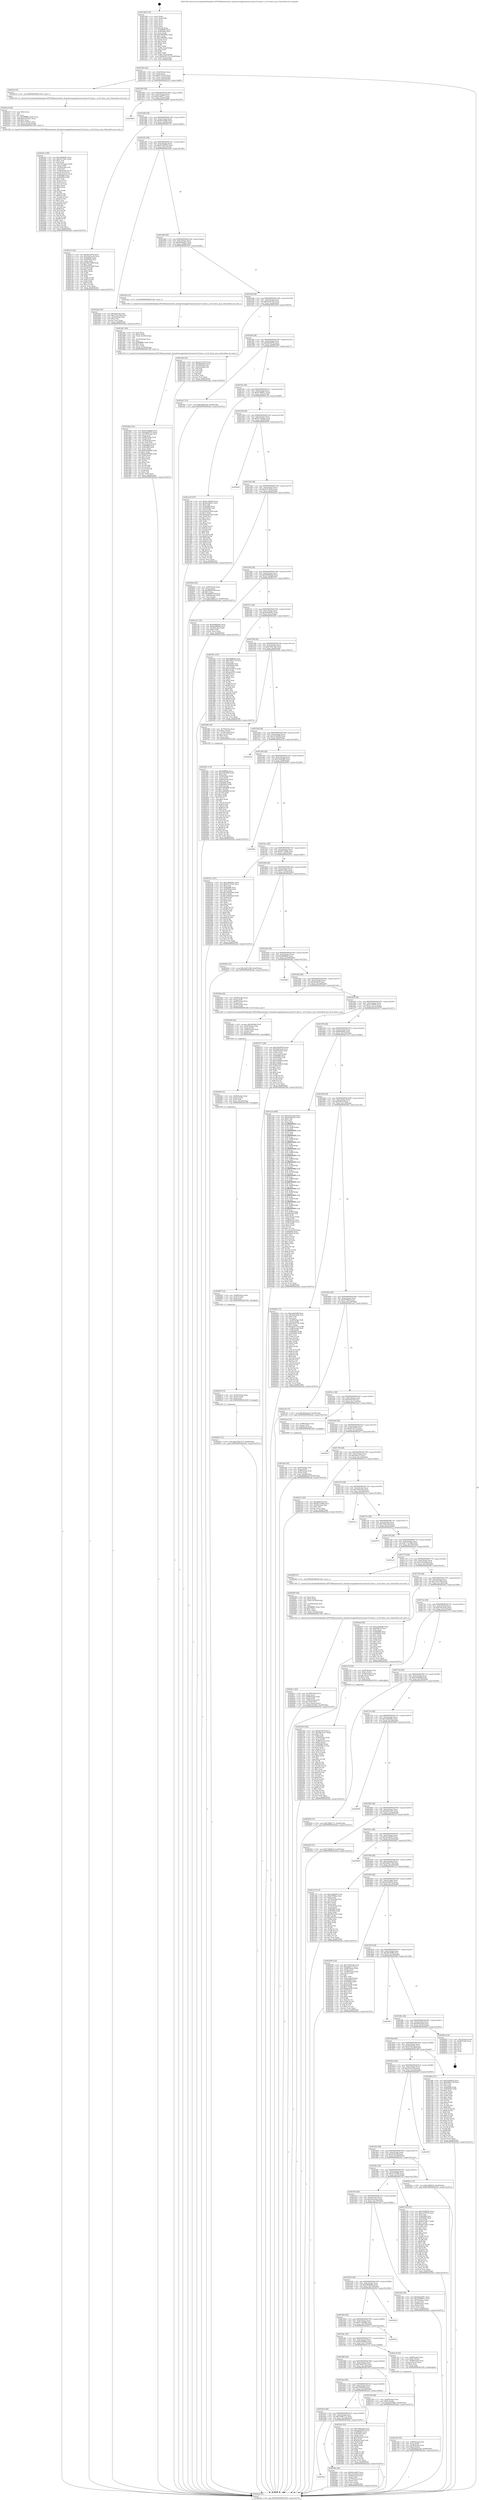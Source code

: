 digraph "0x4013d0" {
  label = "0x4013d0 (/mnt/c/Users/mathe/Desktop/tcc/POCII/binaries/extr_linuxdriversgpudrmnouveaunv10_fence.c_nv10_fence_sync_Final-ollvm.out::main(0))"
  labelloc = "t"
  node[shape=record]

  Entry [label="",width=0.3,height=0.3,shape=circle,fillcolor=black,style=filled]
  "0x401444" [label="{
     0x401444 [32]\l
     | [instrs]\l
     &nbsp;&nbsp;0x401444 \<+6\>: mov -0xa8(%rbp),%eax\l
     &nbsp;&nbsp;0x40144a \<+2\>: mov %eax,%ecx\l
     &nbsp;&nbsp;0x40144c \<+6\>: sub $0x8157f154,%ecx\l
     &nbsp;&nbsp;0x401452 \<+6\>: mov %eax,-0xbc(%rbp)\l
     &nbsp;&nbsp;0x401458 \<+6\>: mov %ecx,-0xc0(%rbp)\l
     &nbsp;&nbsp;0x40145e \<+6\>: je 00000000004023c4 \<main+0xff4\>\l
  }"]
  "0x4023c4" [label="{
     0x4023c4 [5]\l
     | [instrs]\l
     &nbsp;&nbsp;0x4023c4 \<+5\>: call 0000000000401160 \<next_i\>\l
     | [calls]\l
     &nbsp;&nbsp;0x401160 \{1\} (/mnt/c/Users/mathe/Desktop/tcc/POCII/binaries/extr_linuxdriversgpudrmnouveaunv10_fence.c_nv10_fence_sync_Final-ollvm.out::next_i)\l
  }"]
  "0x401464" [label="{
     0x401464 [28]\l
     | [instrs]\l
     &nbsp;&nbsp;0x401464 \<+5\>: jmp 0000000000401469 \<main+0x99\>\l
     &nbsp;&nbsp;0x401469 \<+6\>: mov -0xbc(%rbp),%eax\l
     &nbsp;&nbsp;0x40146f \<+5\>: sub $0x8ecb8077,%eax\l
     &nbsp;&nbsp;0x401474 \<+6\>: mov %eax,-0xc4(%rbp)\l
     &nbsp;&nbsp;0x40147a \<+6\>: je 0000000000402699 \<main+0x12c9\>\l
  }"]
  Exit [label="",width=0.3,height=0.3,shape=circle,fillcolor=black,style=filled,peripheries=2]
  "0x402699" [label="{
     0x402699\l
  }", style=dashed]
  "0x401480" [label="{
     0x401480 [28]\l
     | [instrs]\l
     &nbsp;&nbsp;0x401480 \<+5\>: jmp 0000000000401485 \<main+0xb5\>\l
     &nbsp;&nbsp;0x401485 \<+6\>: mov -0xbc(%rbp),%eax\l
     &nbsp;&nbsp;0x40148b \<+5\>: sub $0x90ccdb65,%eax\l
     &nbsp;&nbsp;0x401490 \<+6\>: mov %eax,-0xc8(%rbp)\l
     &nbsp;&nbsp;0x401496 \<+6\>: je 0000000000402115 \<main+0xd45\>\l
  }"]
  "0x402625" [label="{
     0x402625 [15]\l
     | [instrs]\l
     &nbsp;&nbsp;0x402625 \<+10\>: movl $0x7459c774,-0xa8(%rbp)\l
     &nbsp;&nbsp;0x40262f \<+5\>: jmp 0000000000402a4a \<main+0x167a\>\l
  }"]
  "0x402115" [label="{
     0x402115 [91]\l
     | [instrs]\l
     &nbsp;&nbsp;0x402115 \<+5\>: mov $0x8d10370,%eax\l
     &nbsp;&nbsp;0x40211a \<+5\>: mov $0x1b412c5b,%ecx\l
     &nbsp;&nbsp;0x40211f \<+7\>: mov 0x405060,%edx\l
     &nbsp;&nbsp;0x402126 \<+7\>: mov 0x405064,%esi\l
     &nbsp;&nbsp;0x40212d \<+2\>: mov %edx,%edi\l
     &nbsp;&nbsp;0x40212f \<+6\>: add $0x5b912608,%edi\l
     &nbsp;&nbsp;0x402135 \<+3\>: sub $0x1,%edi\l
     &nbsp;&nbsp;0x402138 \<+6\>: sub $0x5b912608,%edi\l
     &nbsp;&nbsp;0x40213e \<+3\>: imul %edi,%edx\l
     &nbsp;&nbsp;0x402141 \<+3\>: and $0x1,%edx\l
     &nbsp;&nbsp;0x402144 \<+3\>: cmp $0x0,%edx\l
     &nbsp;&nbsp;0x402147 \<+4\>: sete %r8b\l
     &nbsp;&nbsp;0x40214b \<+3\>: cmp $0xa,%esi\l
     &nbsp;&nbsp;0x40214e \<+4\>: setl %r9b\l
     &nbsp;&nbsp;0x402152 \<+3\>: mov %r8b,%r10b\l
     &nbsp;&nbsp;0x402155 \<+3\>: and %r9b,%r10b\l
     &nbsp;&nbsp;0x402158 \<+3\>: xor %r9b,%r8b\l
     &nbsp;&nbsp;0x40215b \<+3\>: or %r8b,%r10b\l
     &nbsp;&nbsp;0x40215e \<+4\>: test $0x1,%r10b\l
     &nbsp;&nbsp;0x402162 \<+3\>: cmovne %ecx,%eax\l
     &nbsp;&nbsp;0x402165 \<+6\>: mov %eax,-0xa8(%rbp)\l
     &nbsp;&nbsp;0x40216b \<+5\>: jmp 0000000000402a4a \<main+0x167a\>\l
  }"]
  "0x40149c" [label="{
     0x40149c [28]\l
     | [instrs]\l
     &nbsp;&nbsp;0x40149c \<+5\>: jmp 00000000004014a1 \<main+0xd1\>\l
     &nbsp;&nbsp;0x4014a1 \<+6\>: mov -0xbc(%rbp),%eax\l
     &nbsp;&nbsp;0x4014a7 \<+5\>: sub $0x91266555,%eax\l
     &nbsp;&nbsp;0x4014ac \<+6\>: mov %eax,-0xcc(%rbp)\l
     &nbsp;&nbsp;0x4014b2 \<+6\>: je 0000000000401bab \<main+0x7db\>\l
  }"]
  "0x402616" [label="{
     0x402616 [15]\l
     | [instrs]\l
     &nbsp;&nbsp;0x402616 \<+4\>: mov -0x50(%rbp),%rdx\l
     &nbsp;&nbsp;0x40261a \<+3\>: mov (%rdx),%rdx\l
     &nbsp;&nbsp;0x40261d \<+3\>: mov %rdx,%rdi\l
     &nbsp;&nbsp;0x402620 \<+5\>: call 0000000000401030 \<free@plt\>\l
     | [calls]\l
     &nbsp;&nbsp;0x401030 \{1\} (unknown)\l
  }"]
  "0x401bab" [label="{
     0x401bab [30]\l
     | [instrs]\l
     &nbsp;&nbsp;0x401bab \<+5\>: mov $0x5ebf134,%eax\l
     &nbsp;&nbsp;0x401bb0 \<+5\>: mov $0x1712c50b,%ecx\l
     &nbsp;&nbsp;0x401bb5 \<+3\>: mov -0x35(%rbp),%dl\l
     &nbsp;&nbsp;0x401bb8 \<+3\>: test $0x1,%dl\l
     &nbsp;&nbsp;0x401bbb \<+3\>: cmovne %ecx,%eax\l
     &nbsp;&nbsp;0x401bbe \<+6\>: mov %eax,-0xa8(%rbp)\l
     &nbsp;&nbsp;0x401bc4 \<+5\>: jmp 0000000000402a4a \<main+0x167a\>\l
  }"]
  "0x4014b8" [label="{
     0x4014b8 [28]\l
     | [instrs]\l
     &nbsp;&nbsp;0x4014b8 \<+5\>: jmp 00000000004014bd \<main+0xed\>\l
     &nbsp;&nbsp;0x4014bd \<+6\>: mov -0xbc(%rbp),%eax\l
     &nbsp;&nbsp;0x4014c3 \<+5\>: sub $0x9a32bdc1,%eax\l
     &nbsp;&nbsp;0x4014c8 \<+6\>: mov %eax,-0xd0(%rbp)\l
     &nbsp;&nbsp;0x4014ce \<+6\>: je 0000000000401d3c \<main+0x96c\>\l
  }"]
  "0x402607" [label="{
     0x402607 [15]\l
     | [instrs]\l
     &nbsp;&nbsp;0x402607 \<+4\>: mov -0x68(%rbp),%rdx\l
     &nbsp;&nbsp;0x40260b \<+3\>: mov (%rdx),%rdx\l
     &nbsp;&nbsp;0x40260e \<+3\>: mov %rdx,%rdi\l
     &nbsp;&nbsp;0x402611 \<+5\>: call 0000000000401030 \<free@plt\>\l
     | [calls]\l
     &nbsp;&nbsp;0x401030 \{1\} (unknown)\l
  }"]
  "0x401d3c" [label="{
     0x401d3c [5]\l
     | [instrs]\l
     &nbsp;&nbsp;0x401d3c \<+5\>: call 0000000000401160 \<next_i\>\l
     | [calls]\l
     &nbsp;&nbsp;0x401160 \{1\} (/mnt/c/Users/mathe/Desktop/tcc/POCII/binaries/extr_linuxdriversgpudrmnouveaunv10_fence.c_nv10_fence_sync_Final-ollvm.out::next_i)\l
  }"]
  "0x4014d4" [label="{
     0x4014d4 [28]\l
     | [instrs]\l
     &nbsp;&nbsp;0x4014d4 \<+5\>: jmp 00000000004014d9 \<main+0x109\>\l
     &nbsp;&nbsp;0x4014d9 \<+6\>: mov -0xbc(%rbp),%eax\l
     &nbsp;&nbsp;0x4014df \<+5\>: sub $0x9e261722,%eax\l
     &nbsp;&nbsp;0x4014e4 \<+6\>: mov %eax,-0xd4(%rbp)\l
     &nbsp;&nbsp;0x4014ea \<+6\>: je 00000000004019e6 \<main+0x616\>\l
  }"]
  "0x4025f2" [label="{
     0x4025f2 [21]\l
     | [instrs]\l
     &nbsp;&nbsp;0x4025f2 \<+4\>: mov -0x80(%rbp),%rdx\l
     &nbsp;&nbsp;0x4025f6 \<+3\>: mov (%rdx),%rdx\l
     &nbsp;&nbsp;0x4025f9 \<+3\>: mov %rdx,%rdi\l
     &nbsp;&nbsp;0x4025fc \<+6\>: mov %eax,-0x1a0(%rbp)\l
     &nbsp;&nbsp;0x402602 \<+5\>: call 0000000000401030 \<free@plt\>\l
     | [calls]\l
     &nbsp;&nbsp;0x401030 \{1\} (unknown)\l
  }"]
  "0x4019e6" [label="{
     0x4019e6 [53]\l
     | [instrs]\l
     &nbsp;&nbsp;0x4019e6 \<+5\>: mov $0x3c5a7418,%eax\l
     &nbsp;&nbsp;0x4019eb \<+5\>: mov $0xff2be8d2,%ecx\l
     &nbsp;&nbsp;0x4019f0 \<+6\>: mov -0xa2(%rbp),%dl\l
     &nbsp;&nbsp;0x4019f6 \<+7\>: mov -0xa1(%rbp),%sil\l
     &nbsp;&nbsp;0x4019fd \<+3\>: mov %dl,%dil\l
     &nbsp;&nbsp;0x401a00 \<+3\>: and %sil,%dil\l
     &nbsp;&nbsp;0x401a03 \<+3\>: xor %sil,%dl\l
     &nbsp;&nbsp;0x401a06 \<+3\>: or %dl,%dil\l
     &nbsp;&nbsp;0x401a09 \<+4\>: test $0x1,%dil\l
     &nbsp;&nbsp;0x401a0d \<+3\>: cmovne %ecx,%eax\l
     &nbsp;&nbsp;0x401a10 \<+6\>: mov %eax,-0xa8(%rbp)\l
     &nbsp;&nbsp;0x401a16 \<+5\>: jmp 0000000000402a4a \<main+0x167a\>\l
  }"]
  "0x4014f0" [label="{
     0x4014f0 [28]\l
     | [instrs]\l
     &nbsp;&nbsp;0x4014f0 \<+5\>: jmp 00000000004014f5 \<main+0x125\>\l
     &nbsp;&nbsp;0x4014f5 \<+6\>: mov -0xbc(%rbp),%eax\l
     &nbsp;&nbsp;0x4014fb \<+5\>: sub $0x9fa9597b,%eax\l
     &nbsp;&nbsp;0x401500 \<+6\>: mov %eax,-0xd8(%rbp)\l
     &nbsp;&nbsp;0x401506 \<+6\>: je 0000000000401de7 \<main+0xa17\>\l
  }"]
  "0x402a4a" [label="{
     0x402a4a [5]\l
     | [instrs]\l
     &nbsp;&nbsp;0x402a4a \<+5\>: jmp 0000000000401444 \<main+0x74\>\l
  }"]
  "0x4013d0" [label="{
     0x4013d0 [116]\l
     | [instrs]\l
     &nbsp;&nbsp;0x4013d0 \<+1\>: push %rbp\l
     &nbsp;&nbsp;0x4013d1 \<+3\>: mov %rsp,%rbp\l
     &nbsp;&nbsp;0x4013d4 \<+2\>: push %r15\l
     &nbsp;&nbsp;0x4013d6 \<+2\>: push %r14\l
     &nbsp;&nbsp;0x4013d8 \<+2\>: push %r13\l
     &nbsp;&nbsp;0x4013da \<+2\>: push %r12\l
     &nbsp;&nbsp;0x4013dc \<+1\>: push %rbx\l
     &nbsp;&nbsp;0x4013dd \<+7\>: sub $0x1a8,%rsp\l
     &nbsp;&nbsp;0x4013e4 \<+7\>: mov 0x405060,%eax\l
     &nbsp;&nbsp;0x4013eb \<+7\>: mov 0x405064,%ecx\l
     &nbsp;&nbsp;0x4013f2 \<+2\>: mov %eax,%edx\l
     &nbsp;&nbsp;0x4013f4 \<+6\>: add $0xc990390e,%edx\l
     &nbsp;&nbsp;0x4013fa \<+3\>: sub $0x1,%edx\l
     &nbsp;&nbsp;0x4013fd \<+6\>: sub $0xc990390e,%edx\l
     &nbsp;&nbsp;0x401403 \<+3\>: imul %edx,%eax\l
     &nbsp;&nbsp;0x401406 \<+3\>: and $0x1,%eax\l
     &nbsp;&nbsp;0x401409 \<+3\>: cmp $0x0,%eax\l
     &nbsp;&nbsp;0x40140c \<+4\>: sete %r8b\l
     &nbsp;&nbsp;0x401410 \<+4\>: and $0x1,%r8b\l
     &nbsp;&nbsp;0x401414 \<+7\>: mov %r8b,-0xa2(%rbp)\l
     &nbsp;&nbsp;0x40141b \<+3\>: cmp $0xa,%ecx\l
     &nbsp;&nbsp;0x40141e \<+4\>: setl %r8b\l
     &nbsp;&nbsp;0x401422 \<+4\>: and $0x1,%r8b\l
     &nbsp;&nbsp;0x401426 \<+7\>: mov %r8b,-0xa1(%rbp)\l
     &nbsp;&nbsp;0x40142d \<+10\>: movl $0x9e261722,-0xa8(%rbp)\l
     &nbsp;&nbsp;0x401437 \<+6\>: mov %edi,-0xac(%rbp)\l
     &nbsp;&nbsp;0x40143d \<+7\>: mov %rsi,-0xb8(%rbp)\l
  }"]
  "0x4025d5" [label="{
     0x4025d5 [29]\l
     | [instrs]\l
     &nbsp;&nbsp;0x4025d5 \<+10\>: movabs $0x4030b6,%rdi\l
     &nbsp;&nbsp;0x4025df \<+4\>: mov -0x40(%rbp),%rdx\l
     &nbsp;&nbsp;0x4025e3 \<+2\>: mov %eax,(%rdx)\l
     &nbsp;&nbsp;0x4025e5 \<+4\>: mov -0x40(%rbp),%rdx\l
     &nbsp;&nbsp;0x4025e9 \<+2\>: mov (%rdx),%esi\l
     &nbsp;&nbsp;0x4025eb \<+2\>: mov $0x0,%al\l
     &nbsp;&nbsp;0x4025ed \<+5\>: call 0000000000401040 \<printf@plt\>\l
     | [calls]\l
     &nbsp;&nbsp;0x401040 \{1\} (unknown)\l
  }"]
  "0x401de7" [label="{
     0x401de7 [15]\l
     | [instrs]\l
     &nbsp;&nbsp;0x401de7 \<+10\>: movl $0x38e83c9a,-0xa8(%rbp)\l
     &nbsp;&nbsp;0x401df1 \<+5\>: jmp 0000000000402a4a \<main+0x167a\>\l
  }"]
  "0x40150c" [label="{
     0x40150c [28]\l
     | [instrs]\l
     &nbsp;&nbsp;0x40150c \<+5\>: jmp 0000000000401511 \<main+0x141\>\l
     &nbsp;&nbsp;0x401511 \<+6\>: mov -0xbc(%rbp),%eax\l
     &nbsp;&nbsp;0x401517 \<+5\>: sub $0xa70d0911,%eax\l
     &nbsp;&nbsp;0x40151c \<+6\>: mov %eax,-0xdc(%rbp)\l
     &nbsp;&nbsp;0x401522 \<+6\>: je 0000000000401ca9 \<main+0x8d9\>\l
  }"]
  "0x4023f1" [label="{
     0x4023f1 [169]\l
     | [instrs]\l
     &nbsp;&nbsp;0x4023f1 \<+5\>: mov $0x1d64028c,%ecx\l
     &nbsp;&nbsp;0x4023f6 \<+5\>: mov $0xd7e15fec,%edx\l
     &nbsp;&nbsp;0x4023fb \<+3\>: mov $0x1,%sil\l
     &nbsp;&nbsp;0x4023fe \<+2\>: xor %edi,%edi\l
     &nbsp;&nbsp;0x402400 \<+7\>: mov -0x19c(%rbp),%r8d\l
     &nbsp;&nbsp;0x402407 \<+4\>: imul %eax,%r8d\l
     &nbsp;&nbsp;0x40240b \<+4\>: mov -0x50(%rbp),%r9\l
     &nbsp;&nbsp;0x40240f \<+3\>: mov (%r9),%r9\l
     &nbsp;&nbsp;0x402412 \<+4\>: mov -0x48(%rbp),%r10\l
     &nbsp;&nbsp;0x402416 \<+3\>: movslq (%r10),%r10\l
     &nbsp;&nbsp;0x402419 \<+4\>: mov %r8d,(%r9,%r10,4)\l
     &nbsp;&nbsp;0x40241d \<+7\>: mov 0x405060,%eax\l
     &nbsp;&nbsp;0x402424 \<+8\>: mov 0x405064,%r8d\l
     &nbsp;&nbsp;0x40242c \<+3\>: sub $0x1,%edi\l
     &nbsp;&nbsp;0x40242f \<+3\>: mov %eax,%r11d\l
     &nbsp;&nbsp;0x402432 \<+3\>: add %edi,%r11d\l
     &nbsp;&nbsp;0x402435 \<+4\>: imul %r11d,%eax\l
     &nbsp;&nbsp;0x402439 \<+3\>: and $0x1,%eax\l
     &nbsp;&nbsp;0x40243c \<+3\>: cmp $0x0,%eax\l
     &nbsp;&nbsp;0x40243f \<+3\>: sete %bl\l
     &nbsp;&nbsp;0x402442 \<+4\>: cmp $0xa,%r8d\l
     &nbsp;&nbsp;0x402446 \<+4\>: setl %r14b\l
     &nbsp;&nbsp;0x40244a \<+3\>: mov %bl,%r15b\l
     &nbsp;&nbsp;0x40244d \<+4\>: xor $0xff,%r15b\l
     &nbsp;&nbsp;0x402451 \<+3\>: mov %r14b,%r12b\l
     &nbsp;&nbsp;0x402454 \<+4\>: xor $0xff,%r12b\l
     &nbsp;&nbsp;0x402458 \<+4\>: xor $0x1,%sil\l
     &nbsp;&nbsp;0x40245c \<+3\>: mov %r15b,%r13b\l
     &nbsp;&nbsp;0x40245f \<+4\>: and $0xff,%r13b\l
     &nbsp;&nbsp;0x402463 \<+3\>: and %sil,%bl\l
     &nbsp;&nbsp;0x402466 \<+3\>: mov %r12b,%al\l
     &nbsp;&nbsp;0x402469 \<+2\>: and $0xff,%al\l
     &nbsp;&nbsp;0x40246b \<+3\>: and %sil,%r14b\l
     &nbsp;&nbsp;0x40246e \<+3\>: or %bl,%r13b\l
     &nbsp;&nbsp;0x402471 \<+3\>: or %r14b,%al\l
     &nbsp;&nbsp;0x402474 \<+3\>: xor %al,%r13b\l
     &nbsp;&nbsp;0x402477 \<+3\>: or %r12b,%r15b\l
     &nbsp;&nbsp;0x40247a \<+4\>: xor $0xff,%r15b\l
     &nbsp;&nbsp;0x40247e \<+4\>: or $0x1,%sil\l
     &nbsp;&nbsp;0x402482 \<+3\>: and %sil,%r15b\l
     &nbsp;&nbsp;0x402485 \<+3\>: or %r15b,%r13b\l
     &nbsp;&nbsp;0x402488 \<+4\>: test $0x1,%r13b\l
     &nbsp;&nbsp;0x40248c \<+3\>: cmovne %edx,%ecx\l
     &nbsp;&nbsp;0x40248f \<+6\>: mov %ecx,-0xa8(%rbp)\l
     &nbsp;&nbsp;0x402495 \<+5\>: jmp 0000000000402a4a \<main+0x167a\>\l
  }"]
  "0x401ca9" [label="{
     0x401ca9 [147]\l
     | [instrs]\l
     &nbsp;&nbsp;0x401ca9 \<+5\>: mov $0x6118e8d4,%eax\l
     &nbsp;&nbsp;0x401cae \<+5\>: mov $0x9a32bdc1,%ecx\l
     &nbsp;&nbsp;0x401cb3 \<+2\>: mov $0x1,%dl\l
     &nbsp;&nbsp;0x401cb5 \<+7\>: mov 0x405060,%esi\l
     &nbsp;&nbsp;0x401cbc \<+7\>: mov 0x405064,%edi\l
     &nbsp;&nbsp;0x401cc3 \<+3\>: mov %esi,%r8d\l
     &nbsp;&nbsp;0x401cc6 \<+7\>: sub $0x2bab15b9,%r8d\l
     &nbsp;&nbsp;0x401ccd \<+4\>: sub $0x1,%r8d\l
     &nbsp;&nbsp;0x401cd1 \<+7\>: add $0x2bab15b9,%r8d\l
     &nbsp;&nbsp;0x401cd8 \<+4\>: imul %r8d,%esi\l
     &nbsp;&nbsp;0x401cdc \<+3\>: and $0x1,%esi\l
     &nbsp;&nbsp;0x401cdf \<+3\>: cmp $0x0,%esi\l
     &nbsp;&nbsp;0x401ce2 \<+4\>: sete %r9b\l
     &nbsp;&nbsp;0x401ce6 \<+3\>: cmp $0xa,%edi\l
     &nbsp;&nbsp;0x401ce9 \<+4\>: setl %r10b\l
     &nbsp;&nbsp;0x401ced \<+3\>: mov %r9b,%r11b\l
     &nbsp;&nbsp;0x401cf0 \<+4\>: xor $0xff,%r11b\l
     &nbsp;&nbsp;0x401cf4 \<+3\>: mov %r10b,%bl\l
     &nbsp;&nbsp;0x401cf7 \<+3\>: xor $0xff,%bl\l
     &nbsp;&nbsp;0x401cfa \<+3\>: xor $0x1,%dl\l
     &nbsp;&nbsp;0x401cfd \<+3\>: mov %r11b,%r14b\l
     &nbsp;&nbsp;0x401d00 \<+4\>: and $0xff,%r14b\l
     &nbsp;&nbsp;0x401d04 \<+3\>: and %dl,%r9b\l
     &nbsp;&nbsp;0x401d07 \<+3\>: mov %bl,%r15b\l
     &nbsp;&nbsp;0x401d0a \<+4\>: and $0xff,%r15b\l
     &nbsp;&nbsp;0x401d0e \<+3\>: and %dl,%r10b\l
     &nbsp;&nbsp;0x401d11 \<+3\>: or %r9b,%r14b\l
     &nbsp;&nbsp;0x401d14 \<+3\>: or %r10b,%r15b\l
     &nbsp;&nbsp;0x401d17 \<+3\>: xor %r15b,%r14b\l
     &nbsp;&nbsp;0x401d1a \<+3\>: or %bl,%r11b\l
     &nbsp;&nbsp;0x401d1d \<+4\>: xor $0xff,%r11b\l
     &nbsp;&nbsp;0x401d21 \<+3\>: or $0x1,%dl\l
     &nbsp;&nbsp;0x401d24 \<+3\>: and %dl,%r11b\l
     &nbsp;&nbsp;0x401d27 \<+3\>: or %r11b,%r14b\l
     &nbsp;&nbsp;0x401d2a \<+4\>: test $0x1,%r14b\l
     &nbsp;&nbsp;0x401d2e \<+3\>: cmovne %ecx,%eax\l
     &nbsp;&nbsp;0x401d31 \<+6\>: mov %eax,-0xa8(%rbp)\l
     &nbsp;&nbsp;0x401d37 \<+5\>: jmp 0000000000402a4a \<main+0x167a\>\l
  }"]
  "0x401528" [label="{
     0x401528 [28]\l
     | [instrs]\l
     &nbsp;&nbsp;0x401528 \<+5\>: jmp 000000000040152d \<main+0x15d\>\l
     &nbsp;&nbsp;0x40152d \<+6\>: mov -0xbc(%rbp),%eax\l
     &nbsp;&nbsp;0x401533 \<+5\>: sub $0xb716da8a,%eax\l
     &nbsp;&nbsp;0x401538 \<+6\>: mov %eax,-0xe0(%rbp)\l
     &nbsp;&nbsp;0x40153e \<+6\>: je 0000000000402643 \<main+0x1273\>\l
  }"]
  "0x4023c9" [label="{
     0x4023c9 [40]\l
     | [instrs]\l
     &nbsp;&nbsp;0x4023c9 \<+5\>: mov $0x2,%ecx\l
     &nbsp;&nbsp;0x4023ce \<+1\>: cltd\l
     &nbsp;&nbsp;0x4023cf \<+2\>: idiv %ecx\l
     &nbsp;&nbsp;0x4023d1 \<+6\>: imul $0xfffffffe,%edx,%ecx\l
     &nbsp;&nbsp;0x4023d7 \<+6\>: add $0xe1e23331,%ecx\l
     &nbsp;&nbsp;0x4023dd \<+3\>: add $0x1,%ecx\l
     &nbsp;&nbsp;0x4023e0 \<+6\>: sub $0xe1e23331,%ecx\l
     &nbsp;&nbsp;0x4023e6 \<+6\>: mov %ecx,-0x19c(%rbp)\l
     &nbsp;&nbsp;0x4023ec \<+5\>: call 0000000000401160 \<next_i\>\l
     | [calls]\l
     &nbsp;&nbsp;0x401160 \{1\} (/mnt/c/Users/mathe/Desktop/tcc/POCII/binaries/extr_linuxdriversgpudrmnouveaunv10_fence.c_nv10_fence_sync_Final-ollvm.out::next_i)\l
  }"]
  "0x402643" [label="{
     0x402643\l
  }", style=dashed]
  "0x401544" [label="{
     0x401544 [28]\l
     | [instrs]\l
     &nbsp;&nbsp;0x401544 \<+5\>: jmp 0000000000401549 \<main+0x179\>\l
     &nbsp;&nbsp;0x401549 \<+6\>: mov -0xbc(%rbp),%eax\l
     &nbsp;&nbsp;0x40154f \<+5\>: sub $0xb75c562a,%eax\l
     &nbsp;&nbsp;0x401554 \<+6\>: mov %eax,-0xe4(%rbp)\l
     &nbsp;&nbsp;0x40155a \<+6\>: je 00000000004020eb \<main+0xd1b\>\l
  }"]
  "0x40218d" [label="{
     0x40218d [162]\l
     | [instrs]\l
     &nbsp;&nbsp;0x40218d \<+5\>: mov $0x8d10370,%ecx\l
     &nbsp;&nbsp;0x402192 \<+5\>: mov $0x28bc3327,%edx\l
     &nbsp;&nbsp;0x402197 \<+3\>: mov $0x1,%sil\l
     &nbsp;&nbsp;0x40219a \<+3\>: xor %r8d,%r8d\l
     &nbsp;&nbsp;0x40219d \<+4\>: mov -0x50(%rbp),%rdi\l
     &nbsp;&nbsp;0x4021a1 \<+3\>: mov %rax,(%rdi)\l
     &nbsp;&nbsp;0x4021a4 \<+4\>: mov -0x48(%rbp),%rax\l
     &nbsp;&nbsp;0x4021a8 \<+6\>: movl $0x0,(%rax)\l
     &nbsp;&nbsp;0x4021ae \<+8\>: mov 0x405060,%r9d\l
     &nbsp;&nbsp;0x4021b6 \<+8\>: mov 0x405064,%r10d\l
     &nbsp;&nbsp;0x4021be \<+4\>: sub $0x1,%r8d\l
     &nbsp;&nbsp;0x4021c2 \<+3\>: mov %r9d,%r11d\l
     &nbsp;&nbsp;0x4021c5 \<+3\>: add %r8d,%r11d\l
     &nbsp;&nbsp;0x4021c8 \<+4\>: imul %r11d,%r9d\l
     &nbsp;&nbsp;0x4021cc \<+4\>: and $0x1,%r9d\l
     &nbsp;&nbsp;0x4021d0 \<+4\>: cmp $0x0,%r9d\l
     &nbsp;&nbsp;0x4021d4 \<+3\>: sete %bl\l
     &nbsp;&nbsp;0x4021d7 \<+4\>: cmp $0xa,%r10d\l
     &nbsp;&nbsp;0x4021db \<+4\>: setl %r14b\l
     &nbsp;&nbsp;0x4021df \<+3\>: mov %bl,%r15b\l
     &nbsp;&nbsp;0x4021e2 \<+4\>: xor $0xff,%r15b\l
     &nbsp;&nbsp;0x4021e6 \<+3\>: mov %r14b,%r12b\l
     &nbsp;&nbsp;0x4021e9 \<+4\>: xor $0xff,%r12b\l
     &nbsp;&nbsp;0x4021ed \<+4\>: xor $0x1,%sil\l
     &nbsp;&nbsp;0x4021f1 \<+3\>: mov %r15b,%r13b\l
     &nbsp;&nbsp;0x4021f4 \<+4\>: and $0xff,%r13b\l
     &nbsp;&nbsp;0x4021f8 \<+3\>: and %sil,%bl\l
     &nbsp;&nbsp;0x4021fb \<+3\>: mov %r12b,%al\l
     &nbsp;&nbsp;0x4021fe \<+2\>: and $0xff,%al\l
     &nbsp;&nbsp;0x402200 \<+3\>: and %sil,%r14b\l
     &nbsp;&nbsp;0x402203 \<+3\>: or %bl,%r13b\l
     &nbsp;&nbsp;0x402206 \<+3\>: or %r14b,%al\l
     &nbsp;&nbsp;0x402209 \<+3\>: xor %al,%r13b\l
     &nbsp;&nbsp;0x40220c \<+3\>: or %r12b,%r15b\l
     &nbsp;&nbsp;0x40220f \<+4\>: xor $0xff,%r15b\l
     &nbsp;&nbsp;0x402213 \<+4\>: or $0x1,%sil\l
     &nbsp;&nbsp;0x402217 \<+3\>: and %sil,%r15b\l
     &nbsp;&nbsp;0x40221a \<+3\>: or %r15b,%r13b\l
     &nbsp;&nbsp;0x40221d \<+4\>: test $0x1,%r13b\l
     &nbsp;&nbsp;0x402221 \<+3\>: cmovne %edx,%ecx\l
     &nbsp;&nbsp;0x402224 \<+6\>: mov %ecx,-0xa8(%rbp)\l
     &nbsp;&nbsp;0x40222a \<+5\>: jmp 0000000000402a4a \<main+0x167a\>\l
  }"]
  "0x4020eb" [label="{
     0x4020eb [42]\l
     | [instrs]\l
     &nbsp;&nbsp;0x4020eb \<+4\>: mov -0x60(%rbp),%rax\l
     &nbsp;&nbsp;0x4020ef \<+2\>: mov (%rax),%ecx\l
     &nbsp;&nbsp;0x4020f1 \<+6\>: sub $0x4b849749,%ecx\l
     &nbsp;&nbsp;0x4020f7 \<+3\>: add $0x1,%ecx\l
     &nbsp;&nbsp;0x4020fa \<+6\>: add $0x4b849749,%ecx\l
     &nbsp;&nbsp;0x402100 \<+4\>: mov -0x60(%rbp),%rax\l
     &nbsp;&nbsp;0x402104 \<+2\>: mov %ecx,(%rax)\l
     &nbsp;&nbsp;0x402106 \<+10\>: movl $0x7d981171,-0xa8(%rbp)\l
     &nbsp;&nbsp;0x402110 \<+5\>: jmp 0000000000402a4a \<main+0x167a\>\l
  }"]
  "0x401560" [label="{
     0x401560 [28]\l
     | [instrs]\l
     &nbsp;&nbsp;0x401560 \<+5\>: jmp 0000000000401565 \<main+0x195\>\l
     &nbsp;&nbsp;0x401565 \<+6\>: mov -0xbc(%rbp),%eax\l
     &nbsp;&nbsp;0x40156b \<+5\>: sub $0xb9666ae6,%eax\l
     &nbsp;&nbsp;0x401570 \<+6\>: mov %eax,-0xe8(%rbp)\l
     &nbsp;&nbsp;0x401576 \<+6\>: je 0000000000401c21 \<main+0x851\>\l
  }"]
  "0x4020c1" [label="{
     0x4020c1 [42]\l
     | [instrs]\l
     &nbsp;&nbsp;0x4020c1 \<+6\>: mov -0x198(%rbp),%ecx\l
     &nbsp;&nbsp;0x4020c7 \<+3\>: imul %eax,%ecx\l
     &nbsp;&nbsp;0x4020ca \<+4\>: mov -0x68(%rbp),%rdi\l
     &nbsp;&nbsp;0x4020ce \<+3\>: mov (%rdi),%rdi\l
     &nbsp;&nbsp;0x4020d1 \<+4\>: mov -0x60(%rbp),%r8\l
     &nbsp;&nbsp;0x4020d5 \<+3\>: movslq (%r8),%r8\l
     &nbsp;&nbsp;0x4020d8 \<+4\>: mov %ecx,(%rdi,%r8,4)\l
     &nbsp;&nbsp;0x4020dc \<+10\>: movl $0xb75c562a,-0xa8(%rbp)\l
     &nbsp;&nbsp;0x4020e6 \<+5\>: jmp 0000000000402a4a \<main+0x167a\>\l
  }"]
  "0x401c21" [label="{
     0x401c21 [30]\l
     | [instrs]\l
     &nbsp;&nbsp;0x401c21 \<+5\>: mov $0x56682b9a,%eax\l
     &nbsp;&nbsp;0x401c26 \<+5\>: mov $0x6a5998eb,%ecx\l
     &nbsp;&nbsp;0x401c2b \<+3\>: mov -0x34(%rbp),%edx\l
     &nbsp;&nbsp;0x401c2e \<+3\>: cmp $0x0,%edx\l
     &nbsp;&nbsp;0x401c31 \<+3\>: cmove %ecx,%eax\l
     &nbsp;&nbsp;0x401c34 \<+6\>: mov %eax,-0xa8(%rbp)\l
     &nbsp;&nbsp;0x401c3a \<+5\>: jmp 0000000000402a4a \<main+0x167a\>\l
  }"]
  "0x40157c" [label="{
     0x40157c [28]\l
     | [instrs]\l
     &nbsp;&nbsp;0x40157c \<+5\>: jmp 0000000000401581 \<main+0x1b1\>\l
     &nbsp;&nbsp;0x401581 \<+6\>: mov -0xbc(%rbp),%eax\l
     &nbsp;&nbsp;0x401587 \<+5\>: sub $0xbdaa0461,%eax\l
     &nbsp;&nbsp;0x40158c \<+6\>: mov %eax,-0xec(%rbp)\l
     &nbsp;&nbsp;0x401592 \<+6\>: je 0000000000401f01 \<main+0xb31\>\l
  }"]
  "0x402095" [label="{
     0x402095 [44]\l
     | [instrs]\l
     &nbsp;&nbsp;0x402095 \<+2\>: xor %ecx,%ecx\l
     &nbsp;&nbsp;0x402097 \<+5\>: mov $0x2,%edx\l
     &nbsp;&nbsp;0x40209c \<+6\>: mov %edx,-0x194(%rbp)\l
     &nbsp;&nbsp;0x4020a2 \<+1\>: cltd\l
     &nbsp;&nbsp;0x4020a3 \<+6\>: mov -0x194(%rbp),%esi\l
     &nbsp;&nbsp;0x4020a9 \<+2\>: idiv %esi\l
     &nbsp;&nbsp;0x4020ab \<+6\>: imul $0xfffffffe,%edx,%edx\l
     &nbsp;&nbsp;0x4020b1 \<+3\>: sub $0x1,%ecx\l
     &nbsp;&nbsp;0x4020b4 \<+2\>: sub %ecx,%edx\l
     &nbsp;&nbsp;0x4020b6 \<+6\>: mov %edx,-0x198(%rbp)\l
     &nbsp;&nbsp;0x4020bc \<+5\>: call 0000000000401160 \<next_i\>\l
     | [calls]\l
     &nbsp;&nbsp;0x401160 \{1\} (/mnt/c/Users/mathe/Desktop/tcc/POCII/binaries/extr_linuxdriversgpudrmnouveaunv10_fence.c_nv10_fence_sync_Final-ollvm.out::next_i)\l
  }"]
  "0x401f01" [label="{
     0x401f01 [147]\l
     | [instrs]\l
     &nbsp;&nbsp;0x401f01 \<+5\>: mov $0xdbfff95b,%eax\l
     &nbsp;&nbsp;0x401f06 \<+5\>: mov $0xc385c722,%ecx\l
     &nbsp;&nbsp;0x401f0b \<+2\>: mov $0x1,%dl\l
     &nbsp;&nbsp;0x401f0d \<+7\>: mov 0x405060,%esi\l
     &nbsp;&nbsp;0x401f14 \<+7\>: mov 0x405064,%edi\l
     &nbsp;&nbsp;0x401f1b \<+3\>: mov %esi,%r8d\l
     &nbsp;&nbsp;0x401f1e \<+7\>: add $0xcdc4587e,%r8d\l
     &nbsp;&nbsp;0x401f25 \<+4\>: sub $0x1,%r8d\l
     &nbsp;&nbsp;0x401f29 \<+7\>: sub $0xcdc4587e,%r8d\l
     &nbsp;&nbsp;0x401f30 \<+4\>: imul %r8d,%esi\l
     &nbsp;&nbsp;0x401f34 \<+3\>: and $0x1,%esi\l
     &nbsp;&nbsp;0x401f37 \<+3\>: cmp $0x0,%esi\l
     &nbsp;&nbsp;0x401f3a \<+4\>: sete %r9b\l
     &nbsp;&nbsp;0x401f3e \<+3\>: cmp $0xa,%edi\l
     &nbsp;&nbsp;0x401f41 \<+4\>: setl %r10b\l
     &nbsp;&nbsp;0x401f45 \<+3\>: mov %r9b,%r11b\l
     &nbsp;&nbsp;0x401f48 \<+4\>: xor $0xff,%r11b\l
     &nbsp;&nbsp;0x401f4c \<+3\>: mov %r10b,%bl\l
     &nbsp;&nbsp;0x401f4f \<+3\>: xor $0xff,%bl\l
     &nbsp;&nbsp;0x401f52 \<+3\>: xor $0x1,%dl\l
     &nbsp;&nbsp;0x401f55 \<+3\>: mov %r11b,%r14b\l
     &nbsp;&nbsp;0x401f58 \<+4\>: and $0xff,%r14b\l
     &nbsp;&nbsp;0x401f5c \<+3\>: and %dl,%r9b\l
     &nbsp;&nbsp;0x401f5f \<+3\>: mov %bl,%r15b\l
     &nbsp;&nbsp;0x401f62 \<+4\>: and $0xff,%r15b\l
     &nbsp;&nbsp;0x401f66 \<+3\>: and %dl,%r10b\l
     &nbsp;&nbsp;0x401f69 \<+3\>: or %r9b,%r14b\l
     &nbsp;&nbsp;0x401f6c \<+3\>: or %r10b,%r15b\l
     &nbsp;&nbsp;0x401f6f \<+3\>: xor %r15b,%r14b\l
     &nbsp;&nbsp;0x401f72 \<+3\>: or %bl,%r11b\l
     &nbsp;&nbsp;0x401f75 \<+4\>: xor $0xff,%r11b\l
     &nbsp;&nbsp;0x401f79 \<+3\>: or $0x1,%dl\l
     &nbsp;&nbsp;0x401f7c \<+3\>: and %dl,%r11b\l
     &nbsp;&nbsp;0x401f7f \<+3\>: or %r11b,%r14b\l
     &nbsp;&nbsp;0x401f82 \<+4\>: test $0x1,%r14b\l
     &nbsp;&nbsp;0x401f86 \<+3\>: cmovne %ecx,%eax\l
     &nbsp;&nbsp;0x401f89 \<+6\>: mov %eax,-0xa8(%rbp)\l
     &nbsp;&nbsp;0x401f8f \<+5\>: jmp 0000000000402a4a \<main+0x167a\>\l
  }"]
  "0x401598" [label="{
     0x401598 [28]\l
     | [instrs]\l
     &nbsp;&nbsp;0x401598 \<+5\>: jmp 000000000040159d \<main+0x1cd\>\l
     &nbsp;&nbsp;0x40159d \<+6\>: mov -0xbc(%rbp),%eax\l
     &nbsp;&nbsp;0x4015a3 \<+5\>: sub $0xc385c722,%eax\l
     &nbsp;&nbsp;0x4015a8 \<+6\>: mov %eax,-0xf0(%rbp)\l
     &nbsp;&nbsp;0x4015ae \<+6\>: je 0000000000401f94 \<main+0xbc4\>\l
  }"]
  "0x4019dc" [label="{
     0x4019dc\l
  }", style=dashed]
  "0x401f94" [label="{
     0x401f94 [29]\l
     | [instrs]\l
     &nbsp;&nbsp;0x401f94 \<+4\>: mov -0x70(%rbp),%rax\l
     &nbsp;&nbsp;0x401f98 \<+6\>: movl $0x1,(%rax)\l
     &nbsp;&nbsp;0x401f9e \<+4\>: mov -0x70(%rbp),%rax\l
     &nbsp;&nbsp;0x401fa2 \<+3\>: movslq (%rax),%rax\l
     &nbsp;&nbsp;0x401fa5 \<+4\>: shl $0x2,%rax\l
     &nbsp;&nbsp;0x401fa9 \<+3\>: mov %rax,%rdi\l
     &nbsp;&nbsp;0x401fac \<+5\>: call 0000000000401050 \<malloc@plt\>\l
     | [calls]\l
     &nbsp;&nbsp;0x401050 \{1\} (unknown)\l
  }"]
  "0x4015b4" [label="{
     0x4015b4 [28]\l
     | [instrs]\l
     &nbsp;&nbsp;0x4015b4 \<+5\>: jmp 00000000004015b9 \<main+0x1e9\>\l
     &nbsp;&nbsp;0x4015b9 \<+6\>: mov -0xbc(%rbp),%eax\l
     &nbsp;&nbsp;0x4015bf \<+5\>: sub $0xc92d5650,%eax\l
     &nbsp;&nbsp;0x4015c4 \<+6\>: mov %eax,-0xf4(%rbp)\l
     &nbsp;&nbsp;0x4015ca \<+6\>: je 0000000000402a32 \<main+0x1662\>\l
  }"]
  "0x40206c" [label="{
     0x40206c [36]\l
     | [instrs]\l
     &nbsp;&nbsp;0x40206c \<+5\>: mov $0x90ccdb65,%eax\l
     &nbsp;&nbsp;0x402071 \<+5\>: mov $0x19143eab,%ecx\l
     &nbsp;&nbsp;0x402076 \<+4\>: mov -0x60(%rbp),%rdx\l
     &nbsp;&nbsp;0x40207a \<+2\>: mov (%rdx),%esi\l
     &nbsp;&nbsp;0x40207c \<+4\>: mov -0x70(%rbp),%rdx\l
     &nbsp;&nbsp;0x402080 \<+2\>: cmp (%rdx),%esi\l
     &nbsp;&nbsp;0x402082 \<+3\>: cmovl %ecx,%eax\l
     &nbsp;&nbsp;0x402085 \<+6\>: mov %eax,-0xa8(%rbp)\l
     &nbsp;&nbsp;0x40208b \<+5\>: jmp 0000000000402a4a \<main+0x167a\>\l
  }"]
  "0x402a32" [label="{
     0x402a32\l
  }", style=dashed]
  "0x4015d0" [label="{
     0x4015d0 [28]\l
     | [instrs]\l
     &nbsp;&nbsp;0x4015d0 \<+5\>: jmp 00000000004015d5 \<main+0x205\>\l
     &nbsp;&nbsp;0x4015d5 \<+6\>: mov -0xbc(%rbp),%eax\l
     &nbsp;&nbsp;0x4015db \<+5\>: sub $0xce9e6e88,%eax\l
     &nbsp;&nbsp;0x4015e0 \<+6\>: mov %eax,-0xf8(%rbp)\l
     &nbsp;&nbsp;0x4015e6 \<+6\>: je 00000000004029f4 \<main+0x1624\>\l
  }"]
  "0x4019c0" [label="{
     0x4019c0 [28]\l
     | [instrs]\l
     &nbsp;&nbsp;0x4019c0 \<+5\>: jmp 00000000004019c5 \<main+0x5f5\>\l
     &nbsp;&nbsp;0x4019c5 \<+6\>: mov -0xbc(%rbp),%eax\l
     &nbsp;&nbsp;0x4019cb \<+5\>: sub $0x7d981171,%eax\l
     &nbsp;&nbsp;0x4019d0 \<+6\>: mov %eax,-0x188(%rbp)\l
     &nbsp;&nbsp;0x4019d6 \<+6\>: je 000000000040206c \<main+0xc9c\>\l
  }"]
  "0x4029f4" [label="{
     0x4029f4\l
  }", style=dashed]
  "0x4015ec" [label="{
     0x4015ec [28]\l
     | [instrs]\l
     &nbsp;&nbsp;0x4015ec \<+5\>: jmp 00000000004015f1 \<main+0x221\>\l
     &nbsp;&nbsp;0x4015f1 \<+6\>: mov -0xbc(%rbp),%eax\l
     &nbsp;&nbsp;0x4015f7 \<+5\>: sub $0xd077e68b,%eax\l
     &nbsp;&nbsp;0x4015fc \<+6\>: mov %eax,-0xfc(%rbp)\l
     &nbsp;&nbsp;0x401602 \<+6\>: je 0000000000402331 \<main+0xf61\>\l
  }"]
  "0x40223e" [label="{
     0x40223e [91]\l
     | [instrs]\l
     &nbsp;&nbsp;0x40223e \<+5\>: mov $0x148dcea8,%eax\l
     &nbsp;&nbsp;0x402243 \<+5\>: mov $0x2de02970,%ecx\l
     &nbsp;&nbsp;0x402248 \<+7\>: mov 0x405060,%edx\l
     &nbsp;&nbsp;0x40224f \<+7\>: mov 0x405064,%esi\l
     &nbsp;&nbsp;0x402256 \<+2\>: mov %edx,%edi\l
     &nbsp;&nbsp;0x402258 \<+6\>: add $0xf5bc5ead,%edi\l
     &nbsp;&nbsp;0x40225e \<+3\>: sub $0x1,%edi\l
     &nbsp;&nbsp;0x402261 \<+6\>: sub $0xf5bc5ead,%edi\l
     &nbsp;&nbsp;0x402267 \<+3\>: imul %edi,%edx\l
     &nbsp;&nbsp;0x40226a \<+3\>: and $0x1,%edx\l
     &nbsp;&nbsp;0x40226d \<+3\>: cmp $0x0,%edx\l
     &nbsp;&nbsp;0x402270 \<+4\>: sete %r8b\l
     &nbsp;&nbsp;0x402274 \<+3\>: cmp $0xa,%esi\l
     &nbsp;&nbsp;0x402277 \<+4\>: setl %r9b\l
     &nbsp;&nbsp;0x40227b \<+3\>: mov %r8b,%r10b\l
     &nbsp;&nbsp;0x40227e \<+3\>: and %r9b,%r10b\l
     &nbsp;&nbsp;0x402281 \<+3\>: xor %r9b,%r8b\l
     &nbsp;&nbsp;0x402284 \<+3\>: or %r8b,%r10b\l
     &nbsp;&nbsp;0x402287 \<+4\>: test $0x1,%r10b\l
     &nbsp;&nbsp;0x40228b \<+3\>: cmovne %ecx,%eax\l
     &nbsp;&nbsp;0x40228e \<+6\>: mov %eax,-0xa8(%rbp)\l
     &nbsp;&nbsp;0x402294 \<+5\>: jmp 0000000000402a4a \<main+0x167a\>\l
  }"]
  "0x402331" [label="{
     0x402331 [147]\l
     | [instrs]\l
     &nbsp;&nbsp;0x402331 \<+5\>: mov $0x1d64028c,%eax\l
     &nbsp;&nbsp;0x402336 \<+5\>: mov $0x8157f154,%ecx\l
     &nbsp;&nbsp;0x40233b \<+2\>: mov $0x1,%dl\l
     &nbsp;&nbsp;0x40233d \<+7\>: mov 0x405060,%esi\l
     &nbsp;&nbsp;0x402344 \<+7\>: mov 0x405064,%edi\l
     &nbsp;&nbsp;0x40234b \<+3\>: mov %esi,%r8d\l
     &nbsp;&nbsp;0x40234e \<+7\>: add $0x1983b4dd,%r8d\l
     &nbsp;&nbsp;0x402355 \<+4\>: sub $0x1,%r8d\l
     &nbsp;&nbsp;0x402359 \<+7\>: sub $0x1983b4dd,%r8d\l
     &nbsp;&nbsp;0x402360 \<+4\>: imul %r8d,%esi\l
     &nbsp;&nbsp;0x402364 \<+3\>: and $0x1,%esi\l
     &nbsp;&nbsp;0x402367 \<+3\>: cmp $0x0,%esi\l
     &nbsp;&nbsp;0x40236a \<+4\>: sete %r9b\l
     &nbsp;&nbsp;0x40236e \<+3\>: cmp $0xa,%edi\l
     &nbsp;&nbsp;0x402371 \<+4\>: setl %r10b\l
     &nbsp;&nbsp;0x402375 \<+3\>: mov %r9b,%r11b\l
     &nbsp;&nbsp;0x402378 \<+4\>: xor $0xff,%r11b\l
     &nbsp;&nbsp;0x40237c \<+3\>: mov %r10b,%bl\l
     &nbsp;&nbsp;0x40237f \<+3\>: xor $0xff,%bl\l
     &nbsp;&nbsp;0x402382 \<+3\>: xor $0x1,%dl\l
     &nbsp;&nbsp;0x402385 \<+3\>: mov %r11b,%r14b\l
     &nbsp;&nbsp;0x402388 \<+4\>: and $0xff,%r14b\l
     &nbsp;&nbsp;0x40238c \<+3\>: and %dl,%r9b\l
     &nbsp;&nbsp;0x40238f \<+3\>: mov %bl,%r15b\l
     &nbsp;&nbsp;0x402392 \<+4\>: and $0xff,%r15b\l
     &nbsp;&nbsp;0x402396 \<+3\>: and %dl,%r10b\l
     &nbsp;&nbsp;0x402399 \<+3\>: or %r9b,%r14b\l
     &nbsp;&nbsp;0x40239c \<+3\>: or %r10b,%r15b\l
     &nbsp;&nbsp;0x40239f \<+3\>: xor %r15b,%r14b\l
     &nbsp;&nbsp;0x4023a2 \<+3\>: or %bl,%r11b\l
     &nbsp;&nbsp;0x4023a5 \<+4\>: xor $0xff,%r11b\l
     &nbsp;&nbsp;0x4023a9 \<+3\>: or $0x1,%dl\l
     &nbsp;&nbsp;0x4023ac \<+3\>: and %dl,%r11b\l
     &nbsp;&nbsp;0x4023af \<+3\>: or %r11b,%r14b\l
     &nbsp;&nbsp;0x4023b2 \<+4\>: test $0x1,%r14b\l
     &nbsp;&nbsp;0x4023b6 \<+3\>: cmovne %ecx,%eax\l
     &nbsp;&nbsp;0x4023b9 \<+6\>: mov %eax,-0xa8(%rbp)\l
     &nbsp;&nbsp;0x4023bf \<+5\>: jmp 0000000000402a4a \<main+0x167a\>\l
  }"]
  "0x401608" [label="{
     0x401608 [28]\l
     | [instrs]\l
     &nbsp;&nbsp;0x401608 \<+5\>: jmp 000000000040160d \<main+0x23d\>\l
     &nbsp;&nbsp;0x40160d \<+6\>: mov -0xbc(%rbp),%eax\l
     &nbsp;&nbsp;0x401613 \<+5\>: sub $0xd7e15fec,%eax\l
     &nbsp;&nbsp;0x401618 \<+6\>: mov %eax,-0x100(%rbp)\l
     &nbsp;&nbsp;0x40161e \<+6\>: je 000000000040249a \<main+0x10ca\>\l
  }"]
  "0x4019a4" [label="{
     0x4019a4 [28]\l
     | [instrs]\l
     &nbsp;&nbsp;0x4019a4 \<+5\>: jmp 00000000004019a9 \<main+0x5d9\>\l
     &nbsp;&nbsp;0x4019a9 \<+6\>: mov -0xbc(%rbp),%eax\l
     &nbsp;&nbsp;0x4019af \<+5\>: sub $0x74fb0fc0,%eax\l
     &nbsp;&nbsp;0x4019b4 \<+6\>: mov %eax,-0x184(%rbp)\l
     &nbsp;&nbsp;0x4019ba \<+6\>: je 000000000040223e \<main+0xe6e\>\l
  }"]
  "0x40249a" [label="{
     0x40249a [15]\l
     | [instrs]\l
     &nbsp;&nbsp;0x40249a \<+10\>: movl $0x1a87a706,-0xa8(%rbp)\l
     &nbsp;&nbsp;0x4024a4 \<+5\>: jmp 0000000000402a4a \<main+0x167a\>\l
  }"]
  "0x401624" [label="{
     0x401624 [28]\l
     | [instrs]\l
     &nbsp;&nbsp;0x401624 \<+5\>: jmp 0000000000401629 \<main+0x259\>\l
     &nbsp;&nbsp;0x401629 \<+6\>: mov -0xbc(%rbp),%eax\l
     &nbsp;&nbsp;0x40162f \<+5\>: sub $0xdbfff95b,%eax\l
     &nbsp;&nbsp;0x401634 \<+6\>: mov %eax,-0x104(%rbp)\l
     &nbsp;&nbsp;0x40163a \<+6\>: je 00000000004028fa \<main+0x152a\>\l
  }"]
  "0x402708" [label="{
     0x402708 [28]\l
     | [instrs]\l
     &nbsp;&nbsp;0x402708 \<+7\>: mov -0xa0(%rbp),%rax\l
     &nbsp;&nbsp;0x40270f \<+6\>: movl $0x0,(%rax)\l
     &nbsp;&nbsp;0x402715 \<+10\>: movl $0x4e979f82,-0xa8(%rbp)\l
     &nbsp;&nbsp;0x40271f \<+5\>: jmp 0000000000402a4a \<main+0x167a\>\l
  }"]
  "0x4028fa" [label="{
     0x4028fa\l
  }", style=dashed]
  "0x401640" [label="{
     0x401640 [28]\l
     | [instrs]\l
     &nbsp;&nbsp;0x401640 \<+5\>: jmp 0000000000401645 \<main+0x275\>\l
     &nbsp;&nbsp;0x401645 \<+6\>: mov -0xbc(%rbp),%eax\l
     &nbsp;&nbsp;0x40164b \<+5\>: sub $0xdcffcfc9,%eax\l
     &nbsp;&nbsp;0x401650 \<+6\>: mov %eax,-0x108(%rbp)\l
     &nbsp;&nbsp;0x401656 \<+6\>: je 00000000004025bb \<main+0x11eb\>\l
  }"]
  "0x401fb1" [label="{
     0x401fb1 [172]\l
     | [instrs]\l
     &nbsp;&nbsp;0x401fb1 \<+5\>: mov $0xdbfff95b,%ecx\l
     &nbsp;&nbsp;0x401fb6 \<+5\>: mov $0x1b4b400f,%edx\l
     &nbsp;&nbsp;0x401fbb \<+3\>: mov $0x1,%sil\l
     &nbsp;&nbsp;0x401fbe \<+4\>: mov -0x68(%rbp),%rdi\l
     &nbsp;&nbsp;0x401fc2 \<+3\>: mov %rax,(%rdi)\l
     &nbsp;&nbsp;0x401fc5 \<+4\>: mov -0x60(%rbp),%rax\l
     &nbsp;&nbsp;0x401fc9 \<+6\>: movl $0x0,(%rax)\l
     &nbsp;&nbsp;0x401fcf \<+8\>: mov 0x405060,%r8d\l
     &nbsp;&nbsp;0x401fd7 \<+8\>: mov 0x405064,%r9d\l
     &nbsp;&nbsp;0x401fdf \<+3\>: mov %r8d,%r10d\l
     &nbsp;&nbsp;0x401fe2 \<+7\>: add $0x1e892686,%r10d\l
     &nbsp;&nbsp;0x401fe9 \<+4\>: sub $0x1,%r10d\l
     &nbsp;&nbsp;0x401fed \<+7\>: sub $0x1e892686,%r10d\l
     &nbsp;&nbsp;0x401ff4 \<+4\>: imul %r10d,%r8d\l
     &nbsp;&nbsp;0x401ff8 \<+4\>: and $0x1,%r8d\l
     &nbsp;&nbsp;0x401ffc \<+4\>: cmp $0x0,%r8d\l
     &nbsp;&nbsp;0x402000 \<+4\>: sete %r11b\l
     &nbsp;&nbsp;0x402004 \<+4\>: cmp $0xa,%r9d\l
     &nbsp;&nbsp;0x402008 \<+3\>: setl %bl\l
     &nbsp;&nbsp;0x40200b \<+3\>: mov %r11b,%r14b\l
     &nbsp;&nbsp;0x40200e \<+4\>: xor $0xff,%r14b\l
     &nbsp;&nbsp;0x402012 \<+3\>: mov %bl,%r15b\l
     &nbsp;&nbsp;0x402015 \<+4\>: xor $0xff,%r15b\l
     &nbsp;&nbsp;0x402019 \<+4\>: xor $0x0,%sil\l
     &nbsp;&nbsp;0x40201d \<+3\>: mov %r14b,%r12b\l
     &nbsp;&nbsp;0x402020 \<+4\>: and $0x0,%r12b\l
     &nbsp;&nbsp;0x402024 \<+3\>: and %sil,%r11b\l
     &nbsp;&nbsp;0x402027 \<+3\>: mov %r15b,%r13b\l
     &nbsp;&nbsp;0x40202a \<+4\>: and $0x0,%r13b\l
     &nbsp;&nbsp;0x40202e \<+3\>: and %sil,%bl\l
     &nbsp;&nbsp;0x402031 \<+3\>: or %r11b,%r12b\l
     &nbsp;&nbsp;0x402034 \<+3\>: or %bl,%r13b\l
     &nbsp;&nbsp;0x402037 \<+3\>: xor %r13b,%r12b\l
     &nbsp;&nbsp;0x40203a \<+3\>: or %r15b,%r14b\l
     &nbsp;&nbsp;0x40203d \<+4\>: xor $0xff,%r14b\l
     &nbsp;&nbsp;0x402041 \<+4\>: or $0x0,%sil\l
     &nbsp;&nbsp;0x402045 \<+3\>: and %sil,%r14b\l
     &nbsp;&nbsp;0x402048 \<+3\>: or %r14b,%r12b\l
     &nbsp;&nbsp;0x40204b \<+4\>: test $0x1,%r12b\l
     &nbsp;&nbsp;0x40204f \<+3\>: cmovne %edx,%ecx\l
     &nbsp;&nbsp;0x402052 \<+6\>: mov %ecx,-0xa8(%rbp)\l
     &nbsp;&nbsp;0x402058 \<+5\>: jmp 0000000000402a4a \<main+0x167a\>\l
  }"]
  "0x4025bb" [label="{
     0x4025bb [26]\l
     | [instrs]\l
     &nbsp;&nbsp;0x4025bb \<+4\>: mov -0x80(%rbp),%rax\l
     &nbsp;&nbsp;0x4025bf \<+3\>: mov (%rax),%rdi\l
     &nbsp;&nbsp;0x4025c2 \<+4\>: mov -0x68(%rbp),%rax\l
     &nbsp;&nbsp;0x4025c6 \<+3\>: mov (%rax),%rsi\l
     &nbsp;&nbsp;0x4025c9 \<+4\>: mov -0x50(%rbp),%rax\l
     &nbsp;&nbsp;0x4025cd \<+3\>: mov (%rax),%rdx\l
     &nbsp;&nbsp;0x4025d0 \<+5\>: call 00000000004013b0 \<nv10_fence_sync\>\l
     | [calls]\l
     &nbsp;&nbsp;0x4013b0 \{1\} (/mnt/c/Users/mathe/Desktop/tcc/POCII/binaries/extr_linuxdriversgpudrmnouveaunv10_fence.c_nv10_fence_sync_Final-ollvm.out::nv10_fence_sync)\l
  }"]
  "0x40165c" [label="{
     0x40165c [28]\l
     | [instrs]\l
     &nbsp;&nbsp;0x40165c \<+5\>: jmp 0000000000401661 \<main+0x291\>\l
     &nbsp;&nbsp;0x401661 \<+6\>: mov -0xbc(%rbp),%eax\l
     &nbsp;&nbsp;0x401667 \<+5\>: sub $0xec27f974,%eax\l
     &nbsp;&nbsp;0x40166c \<+6\>: mov %eax,-0x10c(%rbp)\l
     &nbsp;&nbsp;0x401672 \<+6\>: je 00000000004027b7 \<main+0x13e7\>\l
  }"]
  "0x401d6d" [label="{
     0x401d6d [122]\l
     | [instrs]\l
     &nbsp;&nbsp;0x401d6d \<+5\>: mov $0x6118e8d4,%ecx\l
     &nbsp;&nbsp;0x401d72 \<+5\>: mov $0x9fa9597b,%edx\l
     &nbsp;&nbsp;0x401d77 \<+6\>: mov -0x190(%rbp),%esi\l
     &nbsp;&nbsp;0x401d7d \<+3\>: imul %eax,%esi\l
     &nbsp;&nbsp;0x401d80 \<+4\>: mov -0x80(%rbp),%rdi\l
     &nbsp;&nbsp;0x401d84 \<+3\>: mov (%rdi),%rdi\l
     &nbsp;&nbsp;0x401d87 \<+4\>: mov -0x78(%rbp),%r8\l
     &nbsp;&nbsp;0x401d8b \<+3\>: movslq (%r8),%r8\l
     &nbsp;&nbsp;0x401d8e \<+4\>: mov %esi,(%rdi,%r8,4)\l
     &nbsp;&nbsp;0x401d92 \<+7\>: mov 0x405060,%eax\l
     &nbsp;&nbsp;0x401d99 \<+7\>: mov 0x405064,%esi\l
     &nbsp;&nbsp;0x401da0 \<+3\>: mov %eax,%r9d\l
     &nbsp;&nbsp;0x401da3 \<+7\>: add $0x8c456996,%r9d\l
     &nbsp;&nbsp;0x401daa \<+4\>: sub $0x1,%r9d\l
     &nbsp;&nbsp;0x401dae \<+7\>: sub $0x8c456996,%r9d\l
     &nbsp;&nbsp;0x401db5 \<+4\>: imul %r9d,%eax\l
     &nbsp;&nbsp;0x401db9 \<+3\>: and $0x1,%eax\l
     &nbsp;&nbsp;0x401dbc \<+3\>: cmp $0x0,%eax\l
     &nbsp;&nbsp;0x401dbf \<+4\>: sete %r10b\l
     &nbsp;&nbsp;0x401dc3 \<+3\>: cmp $0xa,%esi\l
     &nbsp;&nbsp;0x401dc6 \<+4\>: setl %r11b\l
     &nbsp;&nbsp;0x401dca \<+3\>: mov %r10b,%bl\l
     &nbsp;&nbsp;0x401dcd \<+3\>: and %r11b,%bl\l
     &nbsp;&nbsp;0x401dd0 \<+3\>: xor %r11b,%r10b\l
     &nbsp;&nbsp;0x401dd3 \<+3\>: or %r10b,%bl\l
     &nbsp;&nbsp;0x401dd6 \<+3\>: test $0x1,%bl\l
     &nbsp;&nbsp;0x401dd9 \<+3\>: cmovne %edx,%ecx\l
     &nbsp;&nbsp;0x401ddc \<+6\>: mov %ecx,-0xa8(%rbp)\l
     &nbsp;&nbsp;0x401de2 \<+5\>: jmp 0000000000402a4a \<main+0x167a\>\l
  }"]
  "0x4027b7" [label="{
     0x4027b7 [108]\l
     | [instrs]\l
     &nbsp;&nbsp;0x4027b7 \<+5\>: mov $0xc92d5650,%eax\l
     &nbsp;&nbsp;0x4027bc \<+5\>: mov $0x2fd33aa6,%ecx\l
     &nbsp;&nbsp;0x4027c1 \<+7\>: mov -0xa0(%rbp),%rdx\l
     &nbsp;&nbsp;0x4027c8 \<+2\>: mov (%rdx),%esi\l
     &nbsp;&nbsp;0x4027ca \<+3\>: mov %esi,-0x2c(%rbp)\l
     &nbsp;&nbsp;0x4027cd \<+7\>: mov 0x405060,%esi\l
     &nbsp;&nbsp;0x4027d4 \<+7\>: mov 0x405064,%edi\l
     &nbsp;&nbsp;0x4027db \<+3\>: mov %esi,%r8d\l
     &nbsp;&nbsp;0x4027de \<+7\>: sub $0xed7bfb20,%r8d\l
     &nbsp;&nbsp;0x4027e5 \<+4\>: sub $0x1,%r8d\l
     &nbsp;&nbsp;0x4027e9 \<+7\>: add $0xed7bfb20,%r8d\l
     &nbsp;&nbsp;0x4027f0 \<+4\>: imul %r8d,%esi\l
     &nbsp;&nbsp;0x4027f4 \<+3\>: and $0x1,%esi\l
     &nbsp;&nbsp;0x4027f7 \<+3\>: cmp $0x0,%esi\l
     &nbsp;&nbsp;0x4027fa \<+4\>: sete %r9b\l
     &nbsp;&nbsp;0x4027fe \<+3\>: cmp $0xa,%edi\l
     &nbsp;&nbsp;0x402801 \<+4\>: setl %r10b\l
     &nbsp;&nbsp;0x402805 \<+3\>: mov %r9b,%r11b\l
     &nbsp;&nbsp;0x402808 \<+3\>: and %r10b,%r11b\l
     &nbsp;&nbsp;0x40280b \<+3\>: xor %r10b,%r9b\l
     &nbsp;&nbsp;0x40280e \<+3\>: or %r9b,%r11b\l
     &nbsp;&nbsp;0x402811 \<+4\>: test $0x1,%r11b\l
     &nbsp;&nbsp;0x402815 \<+3\>: cmovne %ecx,%eax\l
     &nbsp;&nbsp;0x402818 \<+6\>: mov %eax,-0xa8(%rbp)\l
     &nbsp;&nbsp;0x40281e \<+5\>: jmp 0000000000402a4a \<main+0x167a\>\l
  }"]
  "0x401678" [label="{
     0x401678 [28]\l
     | [instrs]\l
     &nbsp;&nbsp;0x401678 \<+5\>: jmp 000000000040167d \<main+0x2ad\>\l
     &nbsp;&nbsp;0x40167d \<+6\>: mov -0xbc(%rbp),%eax\l
     &nbsp;&nbsp;0x401683 \<+5\>: sub $0xff2be8d2,%eax\l
     &nbsp;&nbsp;0x401688 \<+6\>: mov %eax,-0x110(%rbp)\l
     &nbsp;&nbsp;0x40168e \<+6\>: je 0000000000401a1b \<main+0x64b\>\l
  }"]
  "0x401d41" [label="{
     0x401d41 [44]\l
     | [instrs]\l
     &nbsp;&nbsp;0x401d41 \<+2\>: xor %ecx,%ecx\l
     &nbsp;&nbsp;0x401d43 \<+5\>: mov $0x2,%edx\l
     &nbsp;&nbsp;0x401d48 \<+6\>: mov %edx,-0x18c(%rbp)\l
     &nbsp;&nbsp;0x401d4e \<+1\>: cltd\l
     &nbsp;&nbsp;0x401d4f \<+6\>: mov -0x18c(%rbp),%esi\l
     &nbsp;&nbsp;0x401d55 \<+2\>: idiv %esi\l
     &nbsp;&nbsp;0x401d57 \<+6\>: imul $0xfffffffe,%edx,%edx\l
     &nbsp;&nbsp;0x401d5d \<+3\>: sub $0x1,%ecx\l
     &nbsp;&nbsp;0x401d60 \<+2\>: sub %ecx,%edx\l
     &nbsp;&nbsp;0x401d62 \<+6\>: mov %edx,-0x190(%rbp)\l
     &nbsp;&nbsp;0x401d68 \<+5\>: call 0000000000401160 \<next_i\>\l
     | [calls]\l
     &nbsp;&nbsp;0x401160 \{1\} (/mnt/c/Users/mathe/Desktop/tcc/POCII/binaries/extr_linuxdriversgpudrmnouveaunv10_fence.c_nv10_fence_sync_Final-ollvm.out::next_i)\l
  }"]
  "0x401a1b" [label="{
     0x401a1b [400]\l
     | [instrs]\l
     &nbsp;&nbsp;0x401a1b \<+5\>: mov $0x3c5a7418,%eax\l
     &nbsp;&nbsp;0x401a20 \<+5\>: mov $0x91266555,%ecx\l
     &nbsp;&nbsp;0x401a25 \<+2\>: mov $0x1,%dl\l
     &nbsp;&nbsp;0x401a27 \<+2\>: xor %esi,%esi\l
     &nbsp;&nbsp;0x401a29 \<+3\>: mov %rsp,%rdi\l
     &nbsp;&nbsp;0x401a2c \<+4\>: add $0xfffffffffffffff0,%rdi\l
     &nbsp;&nbsp;0x401a30 \<+3\>: mov %rdi,%rsp\l
     &nbsp;&nbsp;0x401a33 \<+7\>: mov %rdi,-0xa0(%rbp)\l
     &nbsp;&nbsp;0x401a3a \<+3\>: mov %rsp,%rdi\l
     &nbsp;&nbsp;0x401a3d \<+4\>: add $0xfffffffffffffff0,%rdi\l
     &nbsp;&nbsp;0x401a41 \<+3\>: mov %rdi,%rsp\l
     &nbsp;&nbsp;0x401a44 \<+3\>: mov %rsp,%r8\l
     &nbsp;&nbsp;0x401a47 \<+4\>: add $0xfffffffffffffff0,%r8\l
     &nbsp;&nbsp;0x401a4b \<+3\>: mov %r8,%rsp\l
     &nbsp;&nbsp;0x401a4e \<+7\>: mov %r8,-0x98(%rbp)\l
     &nbsp;&nbsp;0x401a55 \<+3\>: mov %rsp,%r8\l
     &nbsp;&nbsp;0x401a58 \<+4\>: add $0xfffffffffffffff0,%r8\l
     &nbsp;&nbsp;0x401a5c \<+3\>: mov %r8,%rsp\l
     &nbsp;&nbsp;0x401a5f \<+7\>: mov %r8,-0x90(%rbp)\l
     &nbsp;&nbsp;0x401a66 \<+3\>: mov %rsp,%r8\l
     &nbsp;&nbsp;0x401a69 \<+4\>: add $0xfffffffffffffff0,%r8\l
     &nbsp;&nbsp;0x401a6d \<+3\>: mov %r8,%rsp\l
     &nbsp;&nbsp;0x401a70 \<+7\>: mov %r8,-0x88(%rbp)\l
     &nbsp;&nbsp;0x401a77 \<+3\>: mov %rsp,%r8\l
     &nbsp;&nbsp;0x401a7a \<+4\>: add $0xfffffffffffffff0,%r8\l
     &nbsp;&nbsp;0x401a7e \<+3\>: mov %r8,%rsp\l
     &nbsp;&nbsp;0x401a81 \<+4\>: mov %r8,-0x80(%rbp)\l
     &nbsp;&nbsp;0x401a85 \<+3\>: mov %rsp,%r8\l
     &nbsp;&nbsp;0x401a88 \<+4\>: add $0xfffffffffffffff0,%r8\l
     &nbsp;&nbsp;0x401a8c \<+3\>: mov %r8,%rsp\l
     &nbsp;&nbsp;0x401a8f \<+4\>: mov %r8,-0x78(%rbp)\l
     &nbsp;&nbsp;0x401a93 \<+3\>: mov %rsp,%r8\l
     &nbsp;&nbsp;0x401a96 \<+4\>: add $0xfffffffffffffff0,%r8\l
     &nbsp;&nbsp;0x401a9a \<+3\>: mov %r8,%rsp\l
     &nbsp;&nbsp;0x401a9d \<+4\>: mov %r8,-0x70(%rbp)\l
     &nbsp;&nbsp;0x401aa1 \<+3\>: mov %rsp,%r8\l
     &nbsp;&nbsp;0x401aa4 \<+4\>: add $0xfffffffffffffff0,%r8\l
     &nbsp;&nbsp;0x401aa8 \<+3\>: mov %r8,%rsp\l
     &nbsp;&nbsp;0x401aab \<+4\>: mov %r8,-0x68(%rbp)\l
     &nbsp;&nbsp;0x401aaf \<+3\>: mov %rsp,%r8\l
     &nbsp;&nbsp;0x401ab2 \<+4\>: add $0xfffffffffffffff0,%r8\l
     &nbsp;&nbsp;0x401ab6 \<+3\>: mov %r8,%rsp\l
     &nbsp;&nbsp;0x401ab9 \<+4\>: mov %r8,-0x60(%rbp)\l
     &nbsp;&nbsp;0x401abd \<+3\>: mov %rsp,%r8\l
     &nbsp;&nbsp;0x401ac0 \<+4\>: add $0xfffffffffffffff0,%r8\l
     &nbsp;&nbsp;0x401ac4 \<+3\>: mov %r8,%rsp\l
     &nbsp;&nbsp;0x401ac7 \<+4\>: mov %r8,-0x58(%rbp)\l
     &nbsp;&nbsp;0x401acb \<+3\>: mov %rsp,%r8\l
     &nbsp;&nbsp;0x401ace \<+4\>: add $0xfffffffffffffff0,%r8\l
     &nbsp;&nbsp;0x401ad2 \<+3\>: mov %r8,%rsp\l
     &nbsp;&nbsp;0x401ad5 \<+4\>: mov %r8,-0x50(%rbp)\l
     &nbsp;&nbsp;0x401ad9 \<+3\>: mov %rsp,%r8\l
     &nbsp;&nbsp;0x401adc \<+4\>: add $0xfffffffffffffff0,%r8\l
     &nbsp;&nbsp;0x401ae0 \<+3\>: mov %r8,%rsp\l
     &nbsp;&nbsp;0x401ae3 \<+4\>: mov %r8,-0x48(%rbp)\l
     &nbsp;&nbsp;0x401ae7 \<+3\>: mov %rsp,%r8\l
     &nbsp;&nbsp;0x401aea \<+4\>: add $0xfffffffffffffff0,%r8\l
     &nbsp;&nbsp;0x401aee \<+3\>: mov %r8,%rsp\l
     &nbsp;&nbsp;0x401af1 \<+4\>: mov %r8,-0x40(%rbp)\l
     &nbsp;&nbsp;0x401af5 \<+7\>: mov -0xa0(%rbp),%r8\l
     &nbsp;&nbsp;0x401afc \<+7\>: movl $0x0,(%r8)\l
     &nbsp;&nbsp;0x401b03 \<+7\>: mov -0xac(%rbp),%r9d\l
     &nbsp;&nbsp;0x401b0a \<+3\>: mov %r9d,(%rdi)\l
     &nbsp;&nbsp;0x401b0d \<+7\>: mov -0x98(%rbp),%r8\l
     &nbsp;&nbsp;0x401b14 \<+7\>: mov -0xb8(%rbp),%r10\l
     &nbsp;&nbsp;0x401b1b \<+3\>: mov %r10,(%r8)\l
     &nbsp;&nbsp;0x401b1e \<+3\>: cmpl $0x2,(%rdi)\l
     &nbsp;&nbsp;0x401b21 \<+4\>: setne %r11b\l
     &nbsp;&nbsp;0x401b25 \<+4\>: and $0x1,%r11b\l
     &nbsp;&nbsp;0x401b29 \<+4\>: mov %r11b,-0x35(%rbp)\l
     &nbsp;&nbsp;0x401b2d \<+7\>: mov 0x405060,%ebx\l
     &nbsp;&nbsp;0x401b34 \<+8\>: mov 0x405064,%r14d\l
     &nbsp;&nbsp;0x401b3c \<+3\>: sub $0x1,%esi\l
     &nbsp;&nbsp;0x401b3f \<+3\>: mov %ebx,%r15d\l
     &nbsp;&nbsp;0x401b42 \<+3\>: add %esi,%r15d\l
     &nbsp;&nbsp;0x401b45 \<+4\>: imul %r15d,%ebx\l
     &nbsp;&nbsp;0x401b49 \<+3\>: and $0x1,%ebx\l
     &nbsp;&nbsp;0x401b4c \<+3\>: cmp $0x0,%ebx\l
     &nbsp;&nbsp;0x401b4f \<+4\>: sete %r11b\l
     &nbsp;&nbsp;0x401b53 \<+4\>: cmp $0xa,%r14d\l
     &nbsp;&nbsp;0x401b57 \<+4\>: setl %r12b\l
     &nbsp;&nbsp;0x401b5b \<+3\>: mov %r11b,%r13b\l
     &nbsp;&nbsp;0x401b5e \<+4\>: xor $0xff,%r13b\l
     &nbsp;&nbsp;0x401b62 \<+3\>: mov %r12b,%sil\l
     &nbsp;&nbsp;0x401b65 \<+4\>: xor $0xff,%sil\l
     &nbsp;&nbsp;0x401b69 \<+3\>: xor $0x0,%dl\l
     &nbsp;&nbsp;0x401b6c \<+3\>: mov %r13b,%dil\l
     &nbsp;&nbsp;0x401b6f \<+4\>: and $0x0,%dil\l
     &nbsp;&nbsp;0x401b73 \<+3\>: and %dl,%r11b\l
     &nbsp;&nbsp;0x401b76 \<+3\>: mov %sil,%r8b\l
     &nbsp;&nbsp;0x401b79 \<+4\>: and $0x0,%r8b\l
     &nbsp;&nbsp;0x401b7d \<+3\>: and %dl,%r12b\l
     &nbsp;&nbsp;0x401b80 \<+3\>: or %r11b,%dil\l
     &nbsp;&nbsp;0x401b83 \<+3\>: or %r12b,%r8b\l
     &nbsp;&nbsp;0x401b86 \<+3\>: xor %r8b,%dil\l
     &nbsp;&nbsp;0x401b89 \<+3\>: or %sil,%r13b\l
     &nbsp;&nbsp;0x401b8c \<+4\>: xor $0xff,%r13b\l
     &nbsp;&nbsp;0x401b90 \<+3\>: or $0x0,%dl\l
     &nbsp;&nbsp;0x401b93 \<+3\>: and %dl,%r13b\l
     &nbsp;&nbsp;0x401b96 \<+3\>: or %r13b,%dil\l
     &nbsp;&nbsp;0x401b99 \<+4\>: test $0x1,%dil\l
     &nbsp;&nbsp;0x401b9d \<+3\>: cmovne %ecx,%eax\l
     &nbsp;&nbsp;0x401ba0 \<+6\>: mov %eax,-0xa8(%rbp)\l
     &nbsp;&nbsp;0x401ba6 \<+5\>: jmp 0000000000402a4a \<main+0x167a\>\l
  }"]
  "0x401694" [label="{
     0x401694 [28]\l
     | [instrs]\l
     &nbsp;&nbsp;0x401694 \<+5\>: jmp 0000000000401699 \<main+0x2c9\>\l
     &nbsp;&nbsp;0x401699 \<+6\>: mov -0xbc(%rbp),%eax\l
     &nbsp;&nbsp;0x40169f \<+5\>: sub $0xf5db7d,%eax\l
     &nbsp;&nbsp;0x4016a4 \<+6\>: mov %eax,-0x114(%rbp)\l
     &nbsp;&nbsp;0x4016aa \<+6\>: je 00000000004024ff \<main+0x112f\>\l
  }"]
  "0x401c62" [label="{
     0x401c62 [32]\l
     | [instrs]\l
     &nbsp;&nbsp;0x401c62 \<+4\>: mov -0x80(%rbp),%rdi\l
     &nbsp;&nbsp;0x401c66 \<+3\>: mov %rax,(%rdi)\l
     &nbsp;&nbsp;0x401c69 \<+4\>: mov -0x78(%rbp),%rax\l
     &nbsp;&nbsp;0x401c6d \<+6\>: movl $0x0,(%rax)\l
     &nbsp;&nbsp;0x401c73 \<+10\>: movl $0x50a5a3a2,-0xa8(%rbp)\l
     &nbsp;&nbsp;0x401c7d \<+5\>: jmp 0000000000402a4a \<main+0x167a\>\l
  }"]
  "0x401988" [label="{
     0x401988 [28]\l
     | [instrs]\l
     &nbsp;&nbsp;0x401988 \<+5\>: jmp 000000000040198d \<main+0x5bd\>\l
     &nbsp;&nbsp;0x40198d \<+6\>: mov -0xbc(%rbp),%eax\l
     &nbsp;&nbsp;0x401993 \<+5\>: sub $0x7459c774,%eax\l
     &nbsp;&nbsp;0x401998 \<+6\>: mov %eax,-0x180(%rbp)\l
     &nbsp;&nbsp;0x40199e \<+6\>: je 0000000000402708 \<main+0x1338\>\l
  }"]
  "0x4024ff" [label="{
     0x4024ff [173]\l
     | [instrs]\l
     &nbsp;&nbsp;0x4024ff \<+5\>: mov $0xce9e6e88,%eax\l
     &nbsp;&nbsp;0x402504 \<+5\>: mov $0x42fcc93f,%ecx\l
     &nbsp;&nbsp;0x402509 \<+2\>: mov $0x1,%dl\l
     &nbsp;&nbsp;0x40250b \<+2\>: xor %esi,%esi\l
     &nbsp;&nbsp;0x40250d \<+4\>: mov -0x48(%rbp),%rdi\l
     &nbsp;&nbsp;0x402511 \<+3\>: mov (%rdi),%r8d\l
     &nbsp;&nbsp;0x402514 \<+7\>: add $0xe6e9773b,%r8d\l
     &nbsp;&nbsp;0x40251b \<+4\>: add $0x1,%r8d\l
     &nbsp;&nbsp;0x40251f \<+7\>: sub $0xe6e9773b,%r8d\l
     &nbsp;&nbsp;0x402526 \<+4\>: mov -0x48(%rbp),%rdi\l
     &nbsp;&nbsp;0x40252a \<+3\>: mov %r8d,(%rdi)\l
     &nbsp;&nbsp;0x40252d \<+8\>: mov 0x405060,%r8d\l
     &nbsp;&nbsp;0x402535 \<+8\>: mov 0x405064,%r9d\l
     &nbsp;&nbsp;0x40253d \<+3\>: sub $0x1,%esi\l
     &nbsp;&nbsp;0x402540 \<+3\>: mov %r8d,%r10d\l
     &nbsp;&nbsp;0x402543 \<+3\>: add %esi,%r10d\l
     &nbsp;&nbsp;0x402546 \<+4\>: imul %r10d,%r8d\l
     &nbsp;&nbsp;0x40254a \<+4\>: and $0x1,%r8d\l
     &nbsp;&nbsp;0x40254e \<+4\>: cmp $0x0,%r8d\l
     &nbsp;&nbsp;0x402552 \<+4\>: sete %r11b\l
     &nbsp;&nbsp;0x402556 \<+4\>: cmp $0xa,%r9d\l
     &nbsp;&nbsp;0x40255a \<+3\>: setl %bl\l
     &nbsp;&nbsp;0x40255d \<+3\>: mov %r11b,%r14b\l
     &nbsp;&nbsp;0x402560 \<+4\>: xor $0xff,%r14b\l
     &nbsp;&nbsp;0x402564 \<+3\>: mov %bl,%r15b\l
     &nbsp;&nbsp;0x402567 \<+4\>: xor $0xff,%r15b\l
     &nbsp;&nbsp;0x40256b \<+3\>: xor $0x0,%dl\l
     &nbsp;&nbsp;0x40256e \<+3\>: mov %r14b,%r12b\l
     &nbsp;&nbsp;0x402571 \<+4\>: and $0x0,%r12b\l
     &nbsp;&nbsp;0x402575 \<+3\>: and %dl,%r11b\l
     &nbsp;&nbsp;0x402578 \<+3\>: mov %r15b,%r13b\l
     &nbsp;&nbsp;0x40257b \<+4\>: and $0x0,%r13b\l
     &nbsp;&nbsp;0x40257f \<+2\>: and %dl,%bl\l
     &nbsp;&nbsp;0x402581 \<+3\>: or %r11b,%r12b\l
     &nbsp;&nbsp;0x402584 \<+3\>: or %bl,%r13b\l
     &nbsp;&nbsp;0x402587 \<+3\>: xor %r13b,%r12b\l
     &nbsp;&nbsp;0x40258a \<+3\>: or %r15b,%r14b\l
     &nbsp;&nbsp;0x40258d \<+4\>: xor $0xff,%r14b\l
     &nbsp;&nbsp;0x402591 \<+3\>: or $0x0,%dl\l
     &nbsp;&nbsp;0x402594 \<+3\>: and %dl,%r14b\l
     &nbsp;&nbsp;0x402597 \<+3\>: or %r14b,%r12b\l
     &nbsp;&nbsp;0x40259a \<+4\>: test $0x1,%r12b\l
     &nbsp;&nbsp;0x40259e \<+3\>: cmovne %ecx,%eax\l
     &nbsp;&nbsp;0x4025a1 \<+6\>: mov %eax,-0xa8(%rbp)\l
     &nbsp;&nbsp;0x4025a7 \<+5\>: jmp 0000000000402a4a \<main+0x167a\>\l
  }"]
  "0x4016b0" [label="{
     0x4016b0 [28]\l
     | [instrs]\l
     &nbsp;&nbsp;0x4016b0 \<+5\>: jmp 00000000004016b5 \<main+0x2e5\>\l
     &nbsp;&nbsp;0x4016b5 \<+6\>: mov -0xbc(%rbp),%eax\l
     &nbsp;&nbsp;0x4016bb \<+5\>: sub $0x47f56ba,%eax\l
     &nbsp;&nbsp;0x4016c0 \<+6\>: mov %eax,-0x118(%rbp)\l
     &nbsp;&nbsp;0x4016c6 \<+6\>: je 0000000000401ef2 \<main+0xb22\>\l
  }"]
  "0x401c3f" [label="{
     0x401c3f [35]\l
     | [instrs]\l
     &nbsp;&nbsp;0x401c3f \<+7\>: mov -0x88(%rbp),%rax\l
     &nbsp;&nbsp;0x401c46 \<+6\>: movl $0x1,(%rax)\l
     &nbsp;&nbsp;0x401c4c \<+7\>: mov -0x88(%rbp),%rax\l
     &nbsp;&nbsp;0x401c53 \<+3\>: movslq (%rax),%rax\l
     &nbsp;&nbsp;0x401c56 \<+4\>: shl $0x2,%rax\l
     &nbsp;&nbsp;0x401c5a \<+3\>: mov %rax,%rdi\l
     &nbsp;&nbsp;0x401c5d \<+5\>: call 0000000000401050 \<malloc@plt\>\l
     | [calls]\l
     &nbsp;&nbsp;0x401050 \{1\} (unknown)\l
  }"]
  "0x401ef2" [label="{
     0x401ef2 [15]\l
     | [instrs]\l
     &nbsp;&nbsp;0x401ef2 \<+10\>: movl $0x50a5a3a2,-0xa8(%rbp)\l
     &nbsp;&nbsp;0x401efc \<+5\>: jmp 0000000000402a4a \<main+0x167a\>\l
  }"]
  "0x4016cc" [label="{
     0x4016cc [28]\l
     | [instrs]\l
     &nbsp;&nbsp;0x4016cc \<+5\>: jmp 00000000004016d1 \<main+0x301\>\l
     &nbsp;&nbsp;0x4016d1 \<+6\>: mov -0xbc(%rbp),%eax\l
     &nbsp;&nbsp;0x4016d7 \<+5\>: sub $0x5ebf134,%eax\l
     &nbsp;&nbsp;0x4016dc \<+6\>: mov %eax,-0x11c(%rbp)\l
     &nbsp;&nbsp;0x4016e2 \<+6\>: je 0000000000401bea \<main+0x81a\>\l
  }"]
  "0x40196c" [label="{
     0x40196c [28]\l
     | [instrs]\l
     &nbsp;&nbsp;0x40196c \<+5\>: jmp 0000000000401971 \<main+0x5a1\>\l
     &nbsp;&nbsp;0x401971 \<+6\>: mov -0xbc(%rbp),%eax\l
     &nbsp;&nbsp;0x401977 \<+5\>: sub $0x6a5998eb,%eax\l
     &nbsp;&nbsp;0x40197c \<+6\>: mov %eax,-0x17c(%rbp)\l
     &nbsp;&nbsp;0x401982 \<+6\>: je 0000000000401c3f \<main+0x86f\>\l
  }"]
  "0x401bea" [label="{
     0x401bea [19]\l
     | [instrs]\l
     &nbsp;&nbsp;0x401bea \<+7\>: mov -0x98(%rbp),%rax\l
     &nbsp;&nbsp;0x401bf1 \<+3\>: mov (%rax),%rax\l
     &nbsp;&nbsp;0x401bf4 \<+4\>: mov 0x8(%rax),%rdi\l
     &nbsp;&nbsp;0x401bf8 \<+5\>: call 0000000000401060 \<atoi@plt\>\l
     | [calls]\l
     &nbsp;&nbsp;0x401060 \{1\} (unknown)\l
  }"]
  "0x4016e8" [label="{
     0x4016e8 [28]\l
     | [instrs]\l
     &nbsp;&nbsp;0x4016e8 \<+5\>: jmp 00000000004016ed \<main+0x31d\>\l
     &nbsp;&nbsp;0x4016ed \<+6\>: mov -0xbc(%rbp),%eax\l
     &nbsp;&nbsp;0x4016f3 \<+5\>: sub $0x8d10370,%eax\l
     &nbsp;&nbsp;0x4016f8 \<+6\>: mov %eax,-0x120(%rbp)\l
     &nbsp;&nbsp;0x4016fe \<+6\>: je 0000000000402937 \<main+0x1567\>\l
  }"]
  "0x401bfd" [label="{
     0x401bfd [36]\l
     | [instrs]\l
     &nbsp;&nbsp;0x401bfd \<+7\>: mov -0x90(%rbp),%rdi\l
     &nbsp;&nbsp;0x401c04 \<+2\>: mov %eax,(%rdi)\l
     &nbsp;&nbsp;0x401c06 \<+7\>: mov -0x90(%rbp),%rdi\l
     &nbsp;&nbsp;0x401c0d \<+2\>: mov (%rdi),%eax\l
     &nbsp;&nbsp;0x401c0f \<+3\>: mov %eax,-0x34(%rbp)\l
     &nbsp;&nbsp;0x401c12 \<+10\>: movl $0xb9666ae6,-0xa8(%rbp)\l
     &nbsp;&nbsp;0x401c1c \<+5\>: jmp 0000000000402a4a \<main+0x167a\>\l
  }"]
  "0x40287a" [label="{
     0x40287a\l
  }", style=dashed]
  "0x402937" [label="{
     0x402937\l
  }", style=dashed]
  "0x401704" [label="{
     0x401704 [28]\l
     | [instrs]\l
     &nbsp;&nbsp;0x401704 \<+5\>: jmp 0000000000401709 \<main+0x339\>\l
     &nbsp;&nbsp;0x401709 \<+6\>: mov -0xbc(%rbp),%eax\l
     &nbsp;&nbsp;0x40170f \<+5\>: sub $0xaefae73,%eax\l
     &nbsp;&nbsp;0x401714 \<+6\>: mov %eax,-0x124(%rbp)\l
     &nbsp;&nbsp;0x40171a \<+6\>: je 0000000000402313 \<main+0xf43\>\l
  }"]
  "0x401950" [label="{
     0x401950 [28]\l
     | [instrs]\l
     &nbsp;&nbsp;0x401950 \<+5\>: jmp 0000000000401955 \<main+0x585\>\l
     &nbsp;&nbsp;0x401955 \<+6\>: mov -0xbc(%rbp),%eax\l
     &nbsp;&nbsp;0x40195b \<+5\>: sub $0x6118e8d4,%eax\l
     &nbsp;&nbsp;0x401960 \<+6\>: mov %eax,-0x178(%rbp)\l
     &nbsp;&nbsp;0x401966 \<+6\>: je 000000000040287a \<main+0x14aa\>\l
  }"]
  "0x402313" [label="{
     0x402313 [30]\l
     | [instrs]\l
     &nbsp;&nbsp;0x402313 \<+5\>: mov $0xdcffcfc9,%eax\l
     &nbsp;&nbsp;0x402318 \<+5\>: mov $0xd077e68b,%ecx\l
     &nbsp;&nbsp;0x40231d \<+3\>: mov -0x2d(%rbp),%dl\l
     &nbsp;&nbsp;0x402320 \<+3\>: test $0x1,%dl\l
     &nbsp;&nbsp;0x402323 \<+3\>: cmovne %ecx,%eax\l
     &nbsp;&nbsp;0x402326 \<+6\>: mov %eax,-0xa8(%rbp)\l
     &nbsp;&nbsp;0x40232c \<+5\>: jmp 0000000000402a4a \<main+0x167a\>\l
  }"]
  "0x401720" [label="{
     0x401720 [28]\l
     | [instrs]\l
     &nbsp;&nbsp;0x401720 \<+5\>: jmp 0000000000401725 \<main+0x355\>\l
     &nbsp;&nbsp;0x401725 \<+6\>: mov -0xbc(%rbp),%eax\l
     &nbsp;&nbsp;0x40172b \<+5\>: sub $0x1384cea4,%eax\l
     &nbsp;&nbsp;0x401730 \<+6\>: mov %eax,-0x128(%rbp)\l
     &nbsp;&nbsp;0x401736 \<+6\>: je 0000000000402a1e \<main+0x164e\>\l
  }"]
  "0x402634" [label="{
     0x402634\l
  }", style=dashed]
  "0x402a1e" [label="{
     0x402a1e\l
  }", style=dashed]
  "0x40173c" [label="{
     0x40173c [28]\l
     | [instrs]\l
     &nbsp;&nbsp;0x40173c \<+5\>: jmp 0000000000401741 \<main+0x371\>\l
     &nbsp;&nbsp;0x401741 \<+6\>: mov -0xbc(%rbp),%eax\l
     &nbsp;&nbsp;0x401747 \<+5\>: sub $0x148dcea8,%eax\l
     &nbsp;&nbsp;0x40174c \<+6\>: mov %eax,-0x12c(%rbp)\l
     &nbsp;&nbsp;0x401752 \<+6\>: je 0000000000402974 \<main+0x15a4\>\l
  }"]
  "0x401934" [label="{
     0x401934 [28]\l
     | [instrs]\l
     &nbsp;&nbsp;0x401934 \<+5\>: jmp 0000000000401939 \<main+0x569\>\l
     &nbsp;&nbsp;0x401939 \<+6\>: mov -0xbc(%rbp),%eax\l
     &nbsp;&nbsp;0x40193f \<+5\>: sub $0x56682b9a,%eax\l
     &nbsp;&nbsp;0x401944 \<+6\>: mov %eax,-0x174(%rbp)\l
     &nbsp;&nbsp;0x40194a \<+6\>: je 0000000000402634 \<main+0x1264\>\l
  }"]
  "0x402974" [label="{
     0x402974\l
  }", style=dashed]
  "0x401758" [label="{
     0x401758 [28]\l
     | [instrs]\l
     &nbsp;&nbsp;0x401758 \<+5\>: jmp 000000000040175d \<main+0x38d\>\l
     &nbsp;&nbsp;0x40175d \<+6\>: mov -0xbc(%rbp),%eax\l
     &nbsp;&nbsp;0x401763 \<+5\>: sub $0x1712c50b,%eax\l
     &nbsp;&nbsp;0x401768 \<+6\>: mov %eax,-0x130(%rbp)\l
     &nbsp;&nbsp;0x40176e \<+6\>: je 0000000000401bc9 \<main+0x7f9\>\l
  }"]
  "0x401c82" [label="{
     0x401c82 [39]\l
     | [instrs]\l
     &nbsp;&nbsp;0x401c82 \<+5\>: mov $0xbdaa0461,%eax\l
     &nbsp;&nbsp;0x401c87 \<+5\>: mov $0xa70d0911,%ecx\l
     &nbsp;&nbsp;0x401c8c \<+4\>: mov -0x78(%rbp),%rdx\l
     &nbsp;&nbsp;0x401c90 \<+2\>: mov (%rdx),%esi\l
     &nbsp;&nbsp;0x401c92 \<+7\>: mov -0x88(%rbp),%rdx\l
     &nbsp;&nbsp;0x401c99 \<+2\>: cmp (%rdx),%esi\l
     &nbsp;&nbsp;0x401c9b \<+3\>: cmovl %ecx,%eax\l
     &nbsp;&nbsp;0x401c9e \<+6\>: mov %eax,-0xa8(%rbp)\l
     &nbsp;&nbsp;0x401ca4 \<+5\>: jmp 0000000000402a4a \<main+0x167a\>\l
  }"]
  "0x401bc9" [label="{
     0x401bc9\l
  }", style=dashed]
  "0x401774" [label="{
     0x401774 [28]\l
     | [instrs]\l
     &nbsp;&nbsp;0x401774 \<+5\>: jmp 0000000000401779 \<main+0x3a9\>\l
     &nbsp;&nbsp;0x401779 \<+6\>: mov -0xbc(%rbp),%eax\l
     &nbsp;&nbsp;0x40177f \<+5\>: sub $0x19143eab,%eax\l
     &nbsp;&nbsp;0x401784 \<+6\>: mov %eax,-0x134(%rbp)\l
     &nbsp;&nbsp;0x40178a \<+6\>: je 0000000000402090 \<main+0xcc0\>\l
  }"]
  "0x401918" [label="{
     0x401918 [28]\l
     | [instrs]\l
     &nbsp;&nbsp;0x401918 \<+5\>: jmp 000000000040191d \<main+0x54d\>\l
     &nbsp;&nbsp;0x40191d \<+6\>: mov -0xbc(%rbp),%eax\l
     &nbsp;&nbsp;0x401923 \<+5\>: sub $0x50a5a3a2,%eax\l
     &nbsp;&nbsp;0x401928 \<+6\>: mov %eax,-0x170(%rbp)\l
     &nbsp;&nbsp;0x40192e \<+6\>: je 0000000000401c82 \<main+0x8b2\>\l
  }"]
  "0x402090" [label="{
     0x402090 [5]\l
     | [instrs]\l
     &nbsp;&nbsp;0x402090 \<+5\>: call 0000000000401160 \<next_i\>\l
     | [calls]\l
     &nbsp;&nbsp;0x401160 \{1\} (/mnt/c/Users/mathe/Desktop/tcc/POCII/binaries/extr_linuxdriversgpudrmnouveaunv10_fence.c_nv10_fence_sync_Final-ollvm.out::next_i)\l
  }"]
  "0x401790" [label="{
     0x401790 [28]\l
     | [instrs]\l
     &nbsp;&nbsp;0x401790 \<+5\>: jmp 0000000000401795 \<main+0x3c5\>\l
     &nbsp;&nbsp;0x401795 \<+6\>: mov -0xbc(%rbp),%eax\l
     &nbsp;&nbsp;0x40179b \<+5\>: sub $0x1a87a706,%eax\l
     &nbsp;&nbsp;0x4017a0 \<+6\>: mov %eax,-0x138(%rbp)\l
     &nbsp;&nbsp;0x4017a6 \<+6\>: je 00000000004024a9 \<main+0x10d9\>\l
  }"]
  "0x402724" [label="{
     0x402724 [147]\l
     | [instrs]\l
     &nbsp;&nbsp;0x402724 \<+5\>: mov $0xc92d5650,%eax\l
     &nbsp;&nbsp;0x402729 \<+5\>: mov $0xec27f974,%ecx\l
     &nbsp;&nbsp;0x40272e \<+2\>: mov $0x1,%dl\l
     &nbsp;&nbsp;0x402730 \<+7\>: mov 0x405060,%esi\l
     &nbsp;&nbsp;0x402737 \<+7\>: mov 0x405064,%edi\l
     &nbsp;&nbsp;0x40273e \<+3\>: mov %esi,%r8d\l
     &nbsp;&nbsp;0x402741 \<+7\>: add $0x467ca627,%r8d\l
     &nbsp;&nbsp;0x402748 \<+4\>: sub $0x1,%r8d\l
     &nbsp;&nbsp;0x40274c \<+7\>: sub $0x467ca627,%r8d\l
     &nbsp;&nbsp;0x402753 \<+4\>: imul %r8d,%esi\l
     &nbsp;&nbsp;0x402757 \<+3\>: and $0x1,%esi\l
     &nbsp;&nbsp;0x40275a \<+3\>: cmp $0x0,%esi\l
     &nbsp;&nbsp;0x40275d \<+4\>: sete %r9b\l
     &nbsp;&nbsp;0x402761 \<+3\>: cmp $0xa,%edi\l
     &nbsp;&nbsp;0x402764 \<+4\>: setl %r10b\l
     &nbsp;&nbsp;0x402768 \<+3\>: mov %r9b,%r11b\l
     &nbsp;&nbsp;0x40276b \<+4\>: xor $0xff,%r11b\l
     &nbsp;&nbsp;0x40276f \<+3\>: mov %r10b,%bl\l
     &nbsp;&nbsp;0x402772 \<+3\>: xor $0xff,%bl\l
     &nbsp;&nbsp;0x402775 \<+3\>: xor $0x1,%dl\l
     &nbsp;&nbsp;0x402778 \<+3\>: mov %r11b,%r14b\l
     &nbsp;&nbsp;0x40277b \<+4\>: and $0xff,%r14b\l
     &nbsp;&nbsp;0x40277f \<+3\>: and %dl,%r9b\l
     &nbsp;&nbsp;0x402782 \<+3\>: mov %bl,%r15b\l
     &nbsp;&nbsp;0x402785 \<+4\>: and $0xff,%r15b\l
     &nbsp;&nbsp;0x402789 \<+3\>: and %dl,%r10b\l
     &nbsp;&nbsp;0x40278c \<+3\>: or %r9b,%r14b\l
     &nbsp;&nbsp;0x40278f \<+3\>: or %r10b,%r15b\l
     &nbsp;&nbsp;0x402792 \<+3\>: xor %r15b,%r14b\l
     &nbsp;&nbsp;0x402795 \<+3\>: or %bl,%r11b\l
     &nbsp;&nbsp;0x402798 \<+4\>: xor $0xff,%r11b\l
     &nbsp;&nbsp;0x40279c \<+3\>: or $0x1,%dl\l
     &nbsp;&nbsp;0x40279f \<+3\>: and %dl,%r11b\l
     &nbsp;&nbsp;0x4027a2 \<+3\>: or %r11b,%r14b\l
     &nbsp;&nbsp;0x4027a5 \<+4\>: test $0x1,%r14b\l
     &nbsp;&nbsp;0x4027a9 \<+3\>: cmovne %ecx,%eax\l
     &nbsp;&nbsp;0x4027ac \<+6\>: mov %eax,-0xa8(%rbp)\l
     &nbsp;&nbsp;0x4027b2 \<+5\>: jmp 0000000000402a4a \<main+0x167a\>\l
  }"]
  "0x4024a9" [label="{
     0x4024a9 [86]\l
     | [instrs]\l
     &nbsp;&nbsp;0x4024a9 \<+5\>: mov $0xce9e6e88,%eax\l
     &nbsp;&nbsp;0x4024ae \<+5\>: mov $0xf5db7d,%ecx\l
     &nbsp;&nbsp;0x4024b3 \<+2\>: xor %edx,%edx\l
     &nbsp;&nbsp;0x4024b5 \<+7\>: mov 0x405060,%esi\l
     &nbsp;&nbsp;0x4024bc \<+7\>: mov 0x405064,%edi\l
     &nbsp;&nbsp;0x4024c3 \<+3\>: sub $0x1,%edx\l
     &nbsp;&nbsp;0x4024c6 \<+3\>: mov %esi,%r8d\l
     &nbsp;&nbsp;0x4024c9 \<+3\>: add %edx,%r8d\l
     &nbsp;&nbsp;0x4024cc \<+4\>: imul %r8d,%esi\l
     &nbsp;&nbsp;0x4024d0 \<+3\>: and $0x1,%esi\l
     &nbsp;&nbsp;0x4024d3 \<+3\>: cmp $0x0,%esi\l
     &nbsp;&nbsp;0x4024d6 \<+4\>: sete %r9b\l
     &nbsp;&nbsp;0x4024da \<+3\>: cmp $0xa,%edi\l
     &nbsp;&nbsp;0x4024dd \<+4\>: setl %r10b\l
     &nbsp;&nbsp;0x4024e1 \<+3\>: mov %r9b,%r11b\l
     &nbsp;&nbsp;0x4024e4 \<+3\>: and %r10b,%r11b\l
     &nbsp;&nbsp;0x4024e7 \<+3\>: xor %r10b,%r9b\l
     &nbsp;&nbsp;0x4024ea \<+3\>: or %r9b,%r11b\l
     &nbsp;&nbsp;0x4024ed \<+4\>: test $0x1,%r11b\l
     &nbsp;&nbsp;0x4024f1 \<+3\>: cmovne %ecx,%eax\l
     &nbsp;&nbsp;0x4024f4 \<+6\>: mov %eax,-0xa8(%rbp)\l
     &nbsp;&nbsp;0x4024fa \<+5\>: jmp 0000000000402a4a \<main+0x167a\>\l
  }"]
  "0x4017ac" [label="{
     0x4017ac [28]\l
     | [instrs]\l
     &nbsp;&nbsp;0x4017ac \<+5\>: jmp 00000000004017b1 \<main+0x3e1\>\l
     &nbsp;&nbsp;0x4017b1 \<+6\>: mov -0xbc(%rbp),%eax\l
     &nbsp;&nbsp;0x4017b7 \<+5\>: sub $0x1b412c5b,%eax\l
     &nbsp;&nbsp;0x4017bc \<+6\>: mov %eax,-0x13c(%rbp)\l
     &nbsp;&nbsp;0x4017c2 \<+6\>: je 0000000000402170 \<main+0xda0\>\l
  }"]
  "0x4018fc" [label="{
     0x4018fc [28]\l
     | [instrs]\l
     &nbsp;&nbsp;0x4018fc \<+5\>: jmp 0000000000401901 \<main+0x531\>\l
     &nbsp;&nbsp;0x401901 \<+6\>: mov -0xbc(%rbp),%eax\l
     &nbsp;&nbsp;0x401907 \<+5\>: sub $0x4e979f82,%eax\l
     &nbsp;&nbsp;0x40190c \<+6\>: mov %eax,-0x16c(%rbp)\l
     &nbsp;&nbsp;0x401912 \<+6\>: je 0000000000402724 \<main+0x1354\>\l
  }"]
  "0x402170" [label="{
     0x402170 [29]\l
     | [instrs]\l
     &nbsp;&nbsp;0x402170 \<+4\>: mov -0x58(%rbp),%rax\l
     &nbsp;&nbsp;0x402174 \<+6\>: movl $0x1,(%rax)\l
     &nbsp;&nbsp;0x40217a \<+4\>: mov -0x58(%rbp),%rax\l
     &nbsp;&nbsp;0x40217e \<+3\>: movslq (%rax),%rax\l
     &nbsp;&nbsp;0x402181 \<+4\>: shl $0x2,%rax\l
     &nbsp;&nbsp;0x402185 \<+3\>: mov %rax,%rdi\l
     &nbsp;&nbsp;0x402188 \<+5\>: call 0000000000401050 \<malloc@plt\>\l
     | [calls]\l
     &nbsp;&nbsp;0x401050 \{1\} (unknown)\l
  }"]
  "0x4017c8" [label="{
     0x4017c8 [28]\l
     | [instrs]\l
     &nbsp;&nbsp;0x4017c8 \<+5\>: jmp 00000000004017cd \<main+0x3fd\>\l
     &nbsp;&nbsp;0x4017cd \<+6\>: mov -0xbc(%rbp),%eax\l
     &nbsp;&nbsp;0x4017d3 \<+5\>: sub $0x1b4b400f,%eax\l
     &nbsp;&nbsp;0x4017d8 \<+6\>: mov %eax,-0x140(%rbp)\l
     &nbsp;&nbsp;0x4017de \<+6\>: je 000000000040205d \<main+0xc8d\>\l
  }"]
  "0x4025ac" [label="{
     0x4025ac [15]\l
     | [instrs]\l
     &nbsp;&nbsp;0x4025ac \<+10\>: movl $0x74fb0fc0,-0xa8(%rbp)\l
     &nbsp;&nbsp;0x4025b6 \<+5\>: jmp 0000000000402a4a \<main+0x167a\>\l
  }"]
  "0x40205d" [label="{
     0x40205d [15]\l
     | [instrs]\l
     &nbsp;&nbsp;0x40205d \<+10\>: movl $0x7d981171,-0xa8(%rbp)\l
     &nbsp;&nbsp;0x402067 \<+5\>: jmp 0000000000402a4a \<main+0x167a\>\l
  }"]
  "0x4017e4" [label="{
     0x4017e4 [28]\l
     | [instrs]\l
     &nbsp;&nbsp;0x4017e4 \<+5\>: jmp 00000000004017e9 \<main+0x419\>\l
     &nbsp;&nbsp;0x4017e9 \<+6\>: mov -0xbc(%rbp),%eax\l
     &nbsp;&nbsp;0x4017ef \<+5\>: sub $0x1d64028c,%eax\l
     &nbsp;&nbsp;0x4017f4 \<+6\>: mov %eax,-0x144(%rbp)\l
     &nbsp;&nbsp;0x4017fa \<+6\>: je 0000000000402999 \<main+0x15c9\>\l
  }"]
  "0x4018e0" [label="{
     0x4018e0 [28]\l
     | [instrs]\l
     &nbsp;&nbsp;0x4018e0 \<+5\>: jmp 00000000004018e5 \<main+0x515\>\l
     &nbsp;&nbsp;0x4018e5 \<+6\>: mov -0xbc(%rbp),%eax\l
     &nbsp;&nbsp;0x4018eb \<+5\>: sub $0x42fcc93f,%eax\l
     &nbsp;&nbsp;0x4018f0 \<+6\>: mov %eax,-0x168(%rbp)\l
     &nbsp;&nbsp;0x4018f6 \<+6\>: je 00000000004025ac \<main+0x11dc\>\l
  }"]
  "0x402999" [label="{
     0x402999\l
  }", style=dashed]
  "0x401800" [label="{
     0x401800 [28]\l
     | [instrs]\l
     &nbsp;&nbsp;0x401800 \<+5\>: jmp 0000000000401805 \<main+0x435\>\l
     &nbsp;&nbsp;0x401805 \<+6\>: mov -0xbc(%rbp),%eax\l
     &nbsp;&nbsp;0x40180b \<+5\>: sub $0x28bc3327,%eax\l
     &nbsp;&nbsp;0x401810 \<+6\>: mov %eax,-0x148(%rbp)\l
     &nbsp;&nbsp;0x401816 \<+6\>: je 000000000040222f \<main+0xe5f\>\l
  }"]
  "0x402835" [label="{
     0x402835\l
  }", style=dashed]
  "0x40222f" [label="{
     0x40222f [15]\l
     | [instrs]\l
     &nbsp;&nbsp;0x40222f \<+10\>: movl $0x74fb0fc0,-0xa8(%rbp)\l
     &nbsp;&nbsp;0x402239 \<+5\>: jmp 0000000000402a4a \<main+0x167a\>\l
  }"]
  "0x40181c" [label="{
     0x40181c [28]\l
     | [instrs]\l
     &nbsp;&nbsp;0x40181c \<+5\>: jmp 0000000000401821 \<main+0x451\>\l
     &nbsp;&nbsp;0x401821 \<+6\>: mov -0xbc(%rbp),%eax\l
     &nbsp;&nbsp;0x401827 \<+5\>: sub $0x2a266f35,%eax\l
     &nbsp;&nbsp;0x40182c \<+6\>: mov %eax,-0x14c(%rbp)\l
     &nbsp;&nbsp;0x401832 \<+6\>: je 00000000004028d0 \<main+0x1500\>\l
  }"]
  "0x4018c4" [label="{
     0x4018c4 [28]\l
     | [instrs]\l
     &nbsp;&nbsp;0x4018c4 \<+5\>: jmp 00000000004018c9 \<main+0x4f9\>\l
     &nbsp;&nbsp;0x4018c9 \<+6\>: mov -0xbc(%rbp),%eax\l
     &nbsp;&nbsp;0x4018cf \<+5\>: sub $0x3c5a7418,%eax\l
     &nbsp;&nbsp;0x4018d4 \<+6\>: mov %eax,-0x164(%rbp)\l
     &nbsp;&nbsp;0x4018da \<+6\>: je 0000000000402835 \<main+0x1465\>\l
  }"]
  "0x4028d0" [label="{
     0x4028d0\l
  }", style=dashed]
  "0x401838" [label="{
     0x401838 [28]\l
     | [instrs]\l
     &nbsp;&nbsp;0x401838 \<+5\>: jmp 000000000040183d \<main+0x46d\>\l
     &nbsp;&nbsp;0x40183d \<+6\>: mov -0xbc(%rbp),%eax\l
     &nbsp;&nbsp;0x401843 \<+5\>: sub $0x2d8b1738,%eax\l
     &nbsp;&nbsp;0x401848 \<+6\>: mov %eax,-0x150(%rbp)\l
     &nbsp;&nbsp;0x40184e \<+6\>: je 0000000000401e7f \<main+0xaaf\>\l
  }"]
  "0x401df6" [label="{
     0x401df6 [137]\l
     | [instrs]\l
     &nbsp;&nbsp;0x401df6 \<+5\>: mov $0x2a266f35,%eax\l
     &nbsp;&nbsp;0x401dfb \<+5\>: mov $0x2d8b1738,%ecx\l
     &nbsp;&nbsp;0x401e00 \<+2\>: mov $0x1,%dl\l
     &nbsp;&nbsp;0x401e02 \<+2\>: xor %esi,%esi\l
     &nbsp;&nbsp;0x401e04 \<+7\>: mov 0x405060,%edi\l
     &nbsp;&nbsp;0x401e0b \<+8\>: mov 0x405064,%r8d\l
     &nbsp;&nbsp;0x401e13 \<+3\>: sub $0x1,%esi\l
     &nbsp;&nbsp;0x401e16 \<+3\>: mov %edi,%r9d\l
     &nbsp;&nbsp;0x401e19 \<+3\>: add %esi,%r9d\l
     &nbsp;&nbsp;0x401e1c \<+4\>: imul %r9d,%edi\l
     &nbsp;&nbsp;0x401e20 \<+3\>: and $0x1,%edi\l
     &nbsp;&nbsp;0x401e23 \<+3\>: cmp $0x0,%edi\l
     &nbsp;&nbsp;0x401e26 \<+4\>: sete %r10b\l
     &nbsp;&nbsp;0x401e2a \<+4\>: cmp $0xa,%r8d\l
     &nbsp;&nbsp;0x401e2e \<+4\>: setl %r11b\l
     &nbsp;&nbsp;0x401e32 \<+3\>: mov %r10b,%bl\l
     &nbsp;&nbsp;0x401e35 \<+3\>: xor $0xff,%bl\l
     &nbsp;&nbsp;0x401e38 \<+3\>: mov %r11b,%r14b\l
     &nbsp;&nbsp;0x401e3b \<+4\>: xor $0xff,%r14b\l
     &nbsp;&nbsp;0x401e3f \<+3\>: xor $0x0,%dl\l
     &nbsp;&nbsp;0x401e42 \<+3\>: mov %bl,%r15b\l
     &nbsp;&nbsp;0x401e45 \<+4\>: and $0x0,%r15b\l
     &nbsp;&nbsp;0x401e49 \<+3\>: and %dl,%r10b\l
     &nbsp;&nbsp;0x401e4c \<+3\>: mov %r14b,%r12b\l
     &nbsp;&nbsp;0x401e4f \<+4\>: and $0x0,%r12b\l
     &nbsp;&nbsp;0x401e53 \<+3\>: and %dl,%r11b\l
     &nbsp;&nbsp;0x401e56 \<+3\>: or %r10b,%r15b\l
     &nbsp;&nbsp;0x401e59 \<+3\>: or %r11b,%r12b\l
     &nbsp;&nbsp;0x401e5c \<+3\>: xor %r12b,%r15b\l
     &nbsp;&nbsp;0x401e5f \<+3\>: or %r14b,%bl\l
     &nbsp;&nbsp;0x401e62 \<+3\>: xor $0xff,%bl\l
     &nbsp;&nbsp;0x401e65 \<+3\>: or $0x0,%dl\l
     &nbsp;&nbsp;0x401e68 \<+2\>: and %dl,%bl\l
     &nbsp;&nbsp;0x401e6a \<+3\>: or %bl,%r15b\l
     &nbsp;&nbsp;0x401e6d \<+4\>: test $0x1,%r15b\l
     &nbsp;&nbsp;0x401e71 \<+3\>: cmovne %ecx,%eax\l
     &nbsp;&nbsp;0x401e74 \<+6\>: mov %eax,-0xa8(%rbp)\l
     &nbsp;&nbsp;0x401e7a \<+5\>: jmp 0000000000402a4a \<main+0x167a\>\l
  }"]
  "0x401e7f" [label="{
     0x401e7f [115]\l
     | [instrs]\l
     &nbsp;&nbsp;0x401e7f \<+5\>: mov $0x2a266f35,%eax\l
     &nbsp;&nbsp;0x401e84 \<+5\>: mov $0x47f56ba,%ecx\l
     &nbsp;&nbsp;0x401e89 \<+2\>: xor %edx,%edx\l
     &nbsp;&nbsp;0x401e8b \<+4\>: mov -0x78(%rbp),%rsi\l
     &nbsp;&nbsp;0x401e8f \<+2\>: mov (%rsi),%edi\l
     &nbsp;&nbsp;0x401e91 \<+3\>: sub $0x1,%edx\l
     &nbsp;&nbsp;0x401e94 \<+2\>: sub %edx,%edi\l
     &nbsp;&nbsp;0x401e96 \<+4\>: mov -0x78(%rbp),%rsi\l
     &nbsp;&nbsp;0x401e9a \<+2\>: mov %edi,(%rsi)\l
     &nbsp;&nbsp;0x401e9c \<+7\>: mov 0x405060,%edx\l
     &nbsp;&nbsp;0x401ea3 \<+7\>: mov 0x405064,%edi\l
     &nbsp;&nbsp;0x401eaa \<+3\>: mov %edx,%r8d\l
     &nbsp;&nbsp;0x401ead \<+7\>: add $0xcf97e216,%r8d\l
     &nbsp;&nbsp;0x401eb4 \<+4\>: sub $0x1,%r8d\l
     &nbsp;&nbsp;0x401eb8 \<+7\>: sub $0xcf97e216,%r8d\l
     &nbsp;&nbsp;0x401ebf \<+4\>: imul %r8d,%edx\l
     &nbsp;&nbsp;0x401ec3 \<+3\>: and $0x1,%edx\l
     &nbsp;&nbsp;0x401ec6 \<+3\>: cmp $0x0,%edx\l
     &nbsp;&nbsp;0x401ec9 \<+4\>: sete %r9b\l
     &nbsp;&nbsp;0x401ecd \<+3\>: cmp $0xa,%edi\l
     &nbsp;&nbsp;0x401ed0 \<+4\>: setl %r10b\l
     &nbsp;&nbsp;0x401ed4 \<+3\>: mov %r9b,%r11b\l
     &nbsp;&nbsp;0x401ed7 \<+3\>: and %r10b,%r11b\l
     &nbsp;&nbsp;0x401eda \<+3\>: xor %r10b,%r9b\l
     &nbsp;&nbsp;0x401edd \<+3\>: or %r9b,%r11b\l
     &nbsp;&nbsp;0x401ee0 \<+4\>: test $0x1,%r11b\l
     &nbsp;&nbsp;0x401ee4 \<+3\>: cmovne %ecx,%eax\l
     &nbsp;&nbsp;0x401ee7 \<+6\>: mov %eax,-0xa8(%rbp)\l
     &nbsp;&nbsp;0x401eed \<+5\>: jmp 0000000000402a4a \<main+0x167a\>\l
  }"]
  "0x401854" [label="{
     0x401854 [28]\l
     | [instrs]\l
     &nbsp;&nbsp;0x401854 \<+5\>: jmp 0000000000401859 \<main+0x489\>\l
     &nbsp;&nbsp;0x401859 \<+6\>: mov -0xbc(%rbp),%eax\l
     &nbsp;&nbsp;0x40185f \<+5\>: sub $0x2de02970,%eax\l
     &nbsp;&nbsp;0x401864 \<+6\>: mov %eax,-0x154(%rbp)\l
     &nbsp;&nbsp;0x40186a \<+6\>: je 0000000000402299 \<main+0xec9\>\l
  }"]
  "0x4018a8" [label="{
     0x4018a8 [28]\l
     | [instrs]\l
     &nbsp;&nbsp;0x4018a8 \<+5\>: jmp 00000000004018ad \<main+0x4dd\>\l
     &nbsp;&nbsp;0x4018ad \<+6\>: mov -0xbc(%rbp),%eax\l
     &nbsp;&nbsp;0x4018b3 \<+5\>: sub $0x38e83c9a,%eax\l
     &nbsp;&nbsp;0x4018b8 \<+6\>: mov %eax,-0x160(%rbp)\l
     &nbsp;&nbsp;0x4018be \<+6\>: je 0000000000401df6 \<main+0xa26\>\l
  }"]
  "0x402299" [label="{
     0x402299 [122]\l
     | [instrs]\l
     &nbsp;&nbsp;0x402299 \<+5\>: mov $0x148dcea8,%eax\l
     &nbsp;&nbsp;0x40229e \<+5\>: mov $0xaefae73,%ecx\l
     &nbsp;&nbsp;0x4022a3 \<+4\>: mov -0x48(%rbp),%rdx\l
     &nbsp;&nbsp;0x4022a7 \<+2\>: mov (%rdx),%esi\l
     &nbsp;&nbsp;0x4022a9 \<+4\>: mov -0x58(%rbp),%rdx\l
     &nbsp;&nbsp;0x4022ad \<+2\>: cmp (%rdx),%esi\l
     &nbsp;&nbsp;0x4022af \<+4\>: setl %dil\l
     &nbsp;&nbsp;0x4022b3 \<+4\>: and $0x1,%dil\l
     &nbsp;&nbsp;0x4022b7 \<+4\>: mov %dil,-0x2d(%rbp)\l
     &nbsp;&nbsp;0x4022bb \<+7\>: mov 0x405060,%esi\l
     &nbsp;&nbsp;0x4022c2 \<+8\>: mov 0x405064,%r8d\l
     &nbsp;&nbsp;0x4022ca \<+3\>: mov %esi,%r9d\l
     &nbsp;&nbsp;0x4022cd \<+7\>: sub $0xfac0e89,%r9d\l
     &nbsp;&nbsp;0x4022d4 \<+4\>: sub $0x1,%r9d\l
     &nbsp;&nbsp;0x4022d8 \<+7\>: add $0xfac0e89,%r9d\l
     &nbsp;&nbsp;0x4022df \<+4\>: imul %r9d,%esi\l
     &nbsp;&nbsp;0x4022e3 \<+3\>: and $0x1,%esi\l
     &nbsp;&nbsp;0x4022e6 \<+3\>: cmp $0x0,%esi\l
     &nbsp;&nbsp;0x4022e9 \<+4\>: sete %dil\l
     &nbsp;&nbsp;0x4022ed \<+4\>: cmp $0xa,%r8d\l
     &nbsp;&nbsp;0x4022f1 \<+4\>: setl %r10b\l
     &nbsp;&nbsp;0x4022f5 \<+3\>: mov %dil,%r11b\l
     &nbsp;&nbsp;0x4022f8 \<+3\>: and %r10b,%r11b\l
     &nbsp;&nbsp;0x4022fb \<+3\>: xor %r10b,%dil\l
     &nbsp;&nbsp;0x4022fe \<+3\>: or %dil,%r11b\l
     &nbsp;&nbsp;0x402301 \<+4\>: test $0x1,%r11b\l
     &nbsp;&nbsp;0x402305 \<+3\>: cmovne %ecx,%eax\l
     &nbsp;&nbsp;0x402308 \<+6\>: mov %eax,-0xa8(%rbp)\l
     &nbsp;&nbsp;0x40230e \<+5\>: jmp 0000000000402a4a \<main+0x167a\>\l
  }"]
  "0x401870" [label="{
     0x401870 [28]\l
     | [instrs]\l
     &nbsp;&nbsp;0x401870 \<+5\>: jmp 0000000000401875 \<main+0x4a5\>\l
     &nbsp;&nbsp;0x401875 \<+6\>: mov -0xbc(%rbp),%eax\l
     &nbsp;&nbsp;0x40187b \<+5\>: sub $0x2f6169f0,%eax\l
     &nbsp;&nbsp;0x401880 \<+6\>: mov %eax,-0x158(%rbp)\l
     &nbsp;&nbsp;0x401886 \<+6\>: je 00000000004026f9 \<main+0x1329\>\l
  }"]
  "0x402823" [label="{
     0x402823 [18]\l
     | [instrs]\l
     &nbsp;&nbsp;0x402823 \<+3\>: mov -0x2c(%rbp),%eax\l
     &nbsp;&nbsp;0x402826 \<+4\>: lea -0x28(%rbp),%rsp\l
     &nbsp;&nbsp;0x40282a \<+1\>: pop %rbx\l
     &nbsp;&nbsp;0x40282b \<+2\>: pop %r12\l
     &nbsp;&nbsp;0x40282d \<+2\>: pop %r13\l
     &nbsp;&nbsp;0x40282f \<+2\>: pop %r14\l
     &nbsp;&nbsp;0x402831 \<+2\>: pop %r15\l
     &nbsp;&nbsp;0x402833 \<+1\>: pop %rbp\l
     &nbsp;&nbsp;0x402834 \<+1\>: ret\l
  }"]
  "0x4026f9" [label="{
     0x4026f9\l
  }", style=dashed]
  "0x40188c" [label="{
     0x40188c [28]\l
     | [instrs]\l
     &nbsp;&nbsp;0x40188c \<+5\>: jmp 0000000000401891 \<main+0x4c1\>\l
     &nbsp;&nbsp;0x401891 \<+6\>: mov -0xbc(%rbp),%eax\l
     &nbsp;&nbsp;0x401897 \<+5\>: sub $0x2fd33aa6,%eax\l
     &nbsp;&nbsp;0x40189c \<+6\>: mov %eax,-0x15c(%rbp)\l
     &nbsp;&nbsp;0x4018a2 \<+6\>: je 0000000000402823 \<main+0x1453\>\l
  }"]
  Entry -> "0x4013d0" [label=" 1"]
  "0x401444" -> "0x4023c4" [label=" 1"]
  "0x401444" -> "0x401464" [label=" 40"]
  "0x402823" -> Exit [label=" 1"]
  "0x401464" -> "0x402699" [label=" 0"]
  "0x401464" -> "0x401480" [label=" 40"]
  "0x4027b7" -> "0x402a4a" [label=" 1"]
  "0x401480" -> "0x402115" [label=" 1"]
  "0x401480" -> "0x40149c" [label=" 39"]
  "0x402724" -> "0x402a4a" [label=" 1"]
  "0x40149c" -> "0x401bab" [label=" 1"]
  "0x40149c" -> "0x4014b8" [label=" 38"]
  "0x402708" -> "0x402a4a" [label=" 1"]
  "0x4014b8" -> "0x401d3c" [label=" 1"]
  "0x4014b8" -> "0x4014d4" [label=" 37"]
  "0x402625" -> "0x402a4a" [label=" 1"]
  "0x4014d4" -> "0x4019e6" [label=" 1"]
  "0x4014d4" -> "0x4014f0" [label=" 36"]
  "0x4019e6" -> "0x402a4a" [label=" 1"]
  "0x4013d0" -> "0x401444" [label=" 1"]
  "0x402a4a" -> "0x401444" [label=" 40"]
  "0x402616" -> "0x402625" [label=" 1"]
  "0x4014f0" -> "0x401de7" [label=" 1"]
  "0x4014f0" -> "0x40150c" [label=" 35"]
  "0x402607" -> "0x402616" [label=" 1"]
  "0x40150c" -> "0x401ca9" [label=" 1"]
  "0x40150c" -> "0x401528" [label=" 34"]
  "0x4025f2" -> "0x402607" [label=" 1"]
  "0x401528" -> "0x402643" [label=" 0"]
  "0x401528" -> "0x401544" [label=" 34"]
  "0x4025d5" -> "0x4025f2" [label=" 1"]
  "0x401544" -> "0x4020eb" [label=" 1"]
  "0x401544" -> "0x401560" [label=" 33"]
  "0x4025bb" -> "0x4025d5" [label=" 1"]
  "0x401560" -> "0x401c21" [label=" 1"]
  "0x401560" -> "0x40157c" [label=" 32"]
  "0x4025ac" -> "0x402a4a" [label=" 1"]
  "0x40157c" -> "0x401f01" [label=" 1"]
  "0x40157c" -> "0x401598" [label=" 31"]
  "0x4024ff" -> "0x402a4a" [label=" 1"]
  "0x401598" -> "0x401f94" [label=" 1"]
  "0x401598" -> "0x4015b4" [label=" 30"]
  "0x4024a9" -> "0x402a4a" [label=" 1"]
  "0x4015b4" -> "0x402a32" [label=" 0"]
  "0x4015b4" -> "0x4015d0" [label=" 30"]
  "0x40249a" -> "0x402a4a" [label=" 1"]
  "0x4015d0" -> "0x4029f4" [label=" 0"]
  "0x4015d0" -> "0x4015ec" [label=" 30"]
  "0x4023c9" -> "0x4023f1" [label=" 1"]
  "0x4015ec" -> "0x402331" [label=" 1"]
  "0x4015ec" -> "0x401608" [label=" 29"]
  "0x4023c4" -> "0x4023c9" [label=" 1"]
  "0x401608" -> "0x40249a" [label=" 1"]
  "0x401608" -> "0x401624" [label=" 28"]
  "0x402313" -> "0x402a4a" [label=" 2"]
  "0x401624" -> "0x4028fa" [label=" 0"]
  "0x401624" -> "0x401640" [label=" 28"]
  "0x402299" -> "0x402a4a" [label=" 2"]
  "0x401640" -> "0x4025bb" [label=" 1"]
  "0x401640" -> "0x40165c" [label=" 27"]
  "0x40222f" -> "0x402a4a" [label=" 1"]
  "0x40165c" -> "0x4027b7" [label=" 1"]
  "0x40165c" -> "0x401678" [label=" 26"]
  "0x40218d" -> "0x402a4a" [label=" 1"]
  "0x401678" -> "0x401a1b" [label=" 1"]
  "0x401678" -> "0x401694" [label=" 25"]
  "0x402170" -> "0x40218d" [label=" 1"]
  "0x401a1b" -> "0x402a4a" [label=" 1"]
  "0x401bab" -> "0x402a4a" [label=" 1"]
  "0x402115" -> "0x402a4a" [label=" 1"]
  "0x401694" -> "0x4024ff" [label=" 1"]
  "0x401694" -> "0x4016b0" [label=" 24"]
  "0x4020eb" -> "0x402a4a" [label=" 1"]
  "0x4016b0" -> "0x401ef2" [label=" 1"]
  "0x4016b0" -> "0x4016cc" [label=" 23"]
  "0x4020c1" -> "0x402a4a" [label=" 1"]
  "0x4016cc" -> "0x401bea" [label=" 1"]
  "0x4016cc" -> "0x4016e8" [label=" 22"]
  "0x401bea" -> "0x401bfd" [label=" 1"]
  "0x401bfd" -> "0x402a4a" [label=" 1"]
  "0x401c21" -> "0x402a4a" [label=" 1"]
  "0x402090" -> "0x402095" [label=" 1"]
  "0x4016e8" -> "0x402937" [label=" 0"]
  "0x4016e8" -> "0x401704" [label=" 22"]
  "0x40206c" -> "0x402a4a" [label=" 2"]
  "0x401704" -> "0x402313" [label=" 2"]
  "0x401704" -> "0x401720" [label=" 20"]
  "0x4019c0" -> "0x40206c" [label=" 2"]
  "0x401720" -> "0x402a1e" [label=" 0"]
  "0x401720" -> "0x40173c" [label=" 20"]
  "0x4023f1" -> "0x402a4a" [label=" 1"]
  "0x40173c" -> "0x402974" [label=" 0"]
  "0x40173c" -> "0x401758" [label=" 20"]
  "0x4019a4" -> "0x40223e" [label=" 2"]
  "0x401758" -> "0x401bc9" [label=" 0"]
  "0x401758" -> "0x401774" [label=" 20"]
  "0x402331" -> "0x402a4a" [label=" 1"]
  "0x401774" -> "0x402090" [label=" 1"]
  "0x401774" -> "0x401790" [label=" 19"]
  "0x401988" -> "0x402708" [label=" 1"]
  "0x401790" -> "0x4024a9" [label=" 1"]
  "0x401790" -> "0x4017ac" [label=" 18"]
  "0x40223e" -> "0x402a4a" [label=" 2"]
  "0x4017ac" -> "0x402170" [label=" 1"]
  "0x4017ac" -> "0x4017c8" [label=" 17"]
  "0x401fb1" -> "0x402a4a" [label=" 1"]
  "0x4017c8" -> "0x40205d" [label=" 1"]
  "0x4017c8" -> "0x4017e4" [label=" 16"]
  "0x401f94" -> "0x401fb1" [label=" 1"]
  "0x4017e4" -> "0x402999" [label=" 0"]
  "0x4017e4" -> "0x401800" [label=" 16"]
  "0x401ef2" -> "0x402a4a" [label=" 1"]
  "0x401800" -> "0x40222f" [label=" 1"]
  "0x401800" -> "0x40181c" [label=" 15"]
  "0x401e7f" -> "0x402a4a" [label=" 1"]
  "0x40181c" -> "0x4028d0" [label=" 0"]
  "0x40181c" -> "0x401838" [label=" 15"]
  "0x401de7" -> "0x402a4a" [label=" 1"]
  "0x401838" -> "0x401e7f" [label=" 1"]
  "0x401838" -> "0x401854" [label=" 14"]
  "0x401d6d" -> "0x402a4a" [label=" 1"]
  "0x401854" -> "0x402299" [label=" 2"]
  "0x401854" -> "0x401870" [label=" 12"]
  "0x401d3c" -> "0x401d41" [label=" 1"]
  "0x401870" -> "0x4026f9" [label=" 0"]
  "0x401870" -> "0x40188c" [label=" 12"]
  "0x401ca9" -> "0x402a4a" [label=" 1"]
  "0x40188c" -> "0x402823" [label=" 1"]
  "0x40188c" -> "0x4018a8" [label=" 11"]
  "0x401d41" -> "0x401d6d" [label=" 1"]
  "0x4018a8" -> "0x401df6" [label=" 1"]
  "0x4018a8" -> "0x4018c4" [label=" 10"]
  "0x401df6" -> "0x402a4a" [label=" 1"]
  "0x4018c4" -> "0x402835" [label=" 0"]
  "0x4018c4" -> "0x4018e0" [label=" 10"]
  "0x401f01" -> "0x402a4a" [label=" 1"]
  "0x4018e0" -> "0x4025ac" [label=" 1"]
  "0x4018e0" -> "0x4018fc" [label=" 9"]
  "0x40205d" -> "0x402a4a" [label=" 1"]
  "0x4018fc" -> "0x402724" [label=" 1"]
  "0x4018fc" -> "0x401918" [label=" 8"]
  "0x401988" -> "0x4019a4" [label=" 4"]
  "0x401918" -> "0x401c82" [label=" 2"]
  "0x401918" -> "0x401934" [label=" 6"]
  "0x4019a4" -> "0x4019c0" [label=" 2"]
  "0x401934" -> "0x402634" [label=" 0"]
  "0x401934" -> "0x401950" [label=" 6"]
  "0x4019c0" -> "0x4019dc" [label=" 0"]
  "0x401950" -> "0x40287a" [label=" 0"]
  "0x401950" -> "0x40196c" [label=" 6"]
  "0x402095" -> "0x4020c1" [label=" 1"]
  "0x40196c" -> "0x401c3f" [label=" 1"]
  "0x40196c" -> "0x401988" [label=" 5"]
  "0x401c3f" -> "0x401c62" [label=" 1"]
  "0x401c62" -> "0x402a4a" [label=" 1"]
  "0x401c82" -> "0x402a4a" [label=" 2"]
}
